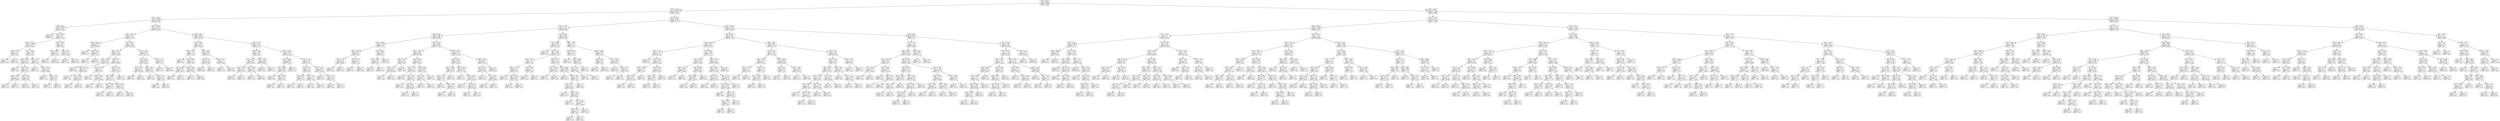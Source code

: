 digraph Tree {
node [shape=box] ;
0 [label="X[6] <= 65.5\nmse = 204.645\nsamples = 800\nvalue = 67.68"] ;
1 [label="X[7] <= 48.5\nmse = 82.656\nsamples = 312\nvalue = 53.631"] ;
0 -> 1 [labeldistance=2.5, labelangle=45, headlabel="True"] ;
2 [label="X[7] <= 36.5\nmse = 61.648\nsamples = 85\nvalue = 42.694"] ;
1 -> 2 ;
3 [label="X[5] <= 9.0\nmse = 50.497\nsamples = 18\nvalue = 31.056"] ;
2 -> 3 ;
4 [label="mse = 0.0\nsamples = 1\nvalue = 9.0"] ;
3 -> 4 ;
5 [label="X[5] <= 37.5\nmse = 23.17\nsamples = 17\nvalue = 32.353"] ;
3 -> 5 ;
6 [label="X[6] <= 27.0\nmse = 10.806\nsamples = 12\nvalue = 29.833"] ;
5 -> 6 ;
7 [label="X[3] <= 0.5\nmse = 2.25\nsamples = 2\nvalue = 24.5"] ;
6 -> 7 ;
8 [label="mse = 0.0\nsamples = 1\nvalue = 23.0"] ;
7 -> 8 ;
9 [label="mse = 0.0\nsamples = 1\nvalue = 26.0"] ;
7 -> 9 ;
10 [label="X[7] <= 32.5\nmse = 5.69\nsamples = 10\nvalue = 30.9"] ;
6 -> 10 ;
11 [label="X[5] <= 18.5\nmse = 2.917\nsamples = 6\nvalue = 29.5"] ;
10 -> 11 ;
12 [label="mse = 0.0\nsamples = 1\nvalue = 26.0"] ;
11 -> 12 ;
13 [label="X[3] <= 0.5\nmse = 0.56\nsamples = 5\nvalue = 30.2"] ;
11 -> 13 ;
14 [label="X[6] <= 28.5\nmse = 0.222\nsamples = 3\nvalue = 30.667"] ;
13 -> 14 ;
15 [label="mse = 0.0\nsamples = 1\nvalue = 30.0"] ;
14 -> 15 ;
16 [label="mse = 0.0\nsamples = 2\nvalue = 31.0"] ;
14 -> 16 ;
17 [label="X[2] <= 3.0\nmse = 0.25\nsamples = 2\nvalue = 29.5"] ;
13 -> 17 ;
18 [label="mse = 0.0\nsamples = 1\nvalue = 29.0"] ;
17 -> 18 ;
19 [label="mse = 0.0\nsamples = 1\nvalue = 30.0"] ;
17 -> 19 ;
20 [label="X[5] <= 22.5\nmse = 2.5\nsamples = 4\nvalue = 33.0"] ;
10 -> 20 ;
21 [label="mse = 0.0\nsamples = 1\nvalue = 31.0"] ;
20 -> 21 ;
22 [label="X[6] <= 36.5\nmse = 1.556\nsamples = 3\nvalue = 33.667"] ;
20 -> 22 ;
23 [label="mse = 0.0\nsamples = 1\nvalue = 32.0"] ;
22 -> 23 ;
24 [label="X[5] <= 27.5\nmse = 0.25\nsamples = 2\nvalue = 34.5"] ;
22 -> 24 ;
25 [label="mse = 0.0\nsamples = 1\nvalue = 34.0"] ;
24 -> 25 ;
26 [label="mse = 0.0\nsamples = 1\nvalue = 35.0"] ;
24 -> 26 ;
27 [label="X[6] <= 38.0\nmse = 1.04\nsamples = 5\nvalue = 38.4"] ;
5 -> 27 ;
28 [label="X[7] <= 35.5\nmse = 0.25\nsamples = 2\nvalue = 39.5"] ;
27 -> 28 ;
29 [label="mse = 0.0\nsamples = 1\nvalue = 40.0"] ;
28 -> 29 ;
30 [label="mse = 0.0\nsamples = 1\nvalue = 39.0"] ;
28 -> 30 ;
31 [label="X[1] <= 0.5\nmse = 0.222\nsamples = 3\nvalue = 37.667"] ;
27 -> 31 ;
32 [label="mse = 0.0\nsamples = 1\nvalue = 37.0"] ;
31 -> 32 ;
33 [label="mse = 0.0\nsamples = 2\nvalue = 38.0"] ;
31 -> 33 ;
34 [label="X[5] <= 46.5\nmse = 18.475\nsamples = 67\nvalue = 45.821"] ;
2 -> 34 ;
35 [label="X[5] <= 30.5\nmse = 9.717\nsamples = 29\nvalue = 42.276"] ;
34 -> 35 ;
36 [label="X[6] <= 35.5\nmse = 9.556\nsamples = 3\nvalue = 36.333"] ;
35 -> 36 ;
37 [label="mse = 0.0\nsamples = 1\nvalue = 32.0"] ;
36 -> 37 ;
38 [label="X[4] <= 0.5\nmse = 0.25\nsamples = 2\nvalue = 38.5"] ;
36 -> 38 ;
39 [label="mse = 0.0\nsamples = 1\nvalue = 38.0"] ;
38 -> 39 ;
40 [label="mse = 0.0\nsamples = 1\nvalue = 39.0"] ;
38 -> 40 ;
41 [label="X[7] <= 44.5\nmse = 5.191\nsamples = 26\nvalue = 42.962"] ;
35 -> 41 ;
42 [label="X[6] <= 42.5\nmse = 2.765\nsamples = 18\nvalue = 41.889"] ;
41 -> 42 ;
43 [label="X[1] <= 0.5\nmse = 1.583\nsamples = 6\nvalue = 40.5"] ;
42 -> 43 ;
44 [label="mse = 0.0\nsamples = 1\nvalue = 43.0"] ;
43 -> 44 ;
45 [label="X[0] <= 0.5\nmse = 0.4\nsamples = 5\nvalue = 40.0"] ;
43 -> 45 ;
46 [label="mse = 0.0\nsamples = 1\nvalue = 39.0"] ;
45 -> 46 ;
47 [label="X[1] <= 2.0\nmse = 0.188\nsamples = 4\nvalue = 40.25"] ;
45 -> 47 ;
48 [label="mse = 0.0\nsamples = 1\nvalue = 41.0"] ;
47 -> 48 ;
49 [label="mse = 0.0\nsamples = 3\nvalue = 40.0"] ;
47 -> 49 ;
50 [label="X[2] <= 1.0\nmse = 1.91\nsamples = 12\nvalue = 42.583"] ;
42 -> 50 ;
51 [label="X[7] <= 41.5\nmse = 0.5\nsamples = 4\nvalue = 44.0"] ;
50 -> 51 ;
52 [label="mse = 0.0\nsamples = 1\nvalue = 43.0"] ;
51 -> 52 ;
53 [label="X[6] <= 47.5\nmse = 0.222\nsamples = 3\nvalue = 44.333"] ;
51 -> 53 ;
54 [label="mse = 0.0\nsamples = 2\nvalue = 44.0"] ;
53 -> 54 ;
55 [label="mse = 0.0\nsamples = 1\nvalue = 45.0"] ;
53 -> 55 ;
56 [label="X[6] <= 52.0\nmse = 1.109\nsamples = 8\nvalue = 41.875"] ;
50 -> 56 ;
57 [label="X[5] <= 40.5\nmse = 0.531\nsamples = 7\nvalue = 41.571"] ;
56 -> 57 ;
58 [label="X[5] <= 33.0\nmse = 0.16\nsamples = 5\nvalue = 41.2"] ;
57 -> 58 ;
59 [label="mse = 0.0\nsamples = 1\nvalue = 42.0"] ;
58 -> 59 ;
60 [label="mse = 0.0\nsamples = 4\nvalue = 41.0"] ;
58 -> 60 ;
61 [label="X[6] <= 45.5\nmse = 0.25\nsamples = 2\nvalue = 42.5"] ;
57 -> 61 ;
62 [label="mse = 0.0\nsamples = 1\nvalue = 42.0"] ;
61 -> 62 ;
63 [label="mse = 0.0\nsamples = 1\nvalue = 43.0"] ;
61 -> 63 ;
64 [label="mse = 0.0\nsamples = 1\nvalue = 44.0"] ;
56 -> 64 ;
65 [label="X[7] <= 47.0\nmse = 2.234\nsamples = 8\nvalue = 45.375"] ;
41 -> 65 ;
66 [label="X[2] <= 4.0\nmse = 0.889\nsamples = 6\nvalue = 44.667"] ;
65 -> 66 ;
67 [label="X[1] <= 2.5\nmse = 0.222\nsamples = 3\nvalue = 45.333"] ;
66 -> 67 ;
68 [label="mse = 0.0\nsamples = 2\nvalue = 45.0"] ;
67 -> 68 ;
69 [label="mse = 0.0\nsamples = 1\nvalue = 46.0"] ;
67 -> 69 ;
70 [label="X[5] <= 37.5\nmse = 0.667\nsamples = 3\nvalue = 44.0"] ;
66 -> 70 ;
71 [label="mse = 0.0\nsamples = 1\nvalue = 43.0"] ;
70 -> 71 ;
72 [label="X[1] <= 2.0\nmse = 0.25\nsamples = 2\nvalue = 44.5"] ;
70 -> 72 ;
73 [label="mse = 0.0\nsamples = 1\nvalue = 45.0"] ;
72 -> 73 ;
74 [label="mse = 0.0\nsamples = 1\nvalue = 44.0"] ;
72 -> 74 ;
75 [label="X[1] <= 1.5\nmse = 0.25\nsamples = 2\nvalue = 47.5"] ;
65 -> 75 ;
76 [label="mse = 0.0\nsamples = 1\nvalue = 47.0"] ;
75 -> 76 ;
77 [label="mse = 0.0\nsamples = 1\nvalue = 48.0"] ;
75 -> 77 ;
78 [label="X[6] <= 46.5\nmse = 8.249\nsamples = 38\nvalue = 48.526"] ;
34 -> 78 ;
79 [label="X[5] <= 54.0\nmse = 3.662\nsamples = 15\nvalue = 46.067"] ;
78 -> 79 ;
80 [label="X[6] <= 40.5\nmse = 1.6\nsamples = 10\nvalue = 45.0"] ;
79 -> 80 ;
81 [label="mse = 0.0\nsamples = 2\nvalue = 43.0"] ;
80 -> 81 ;
82 [label="X[5] <= 48.5\nmse = 0.75\nsamples = 8\nvalue = 45.5"] ;
80 -> 82 ;
83 [label="X[2] <= 3.0\nmse = 0.188\nsamples = 4\nvalue = 44.75"] ;
82 -> 83 ;
84 [label="mse = 0.0\nsamples = 3\nvalue = 45.0"] ;
83 -> 84 ;
85 [label="mse = 0.0\nsamples = 1\nvalue = 44.0"] ;
83 -> 85 ;
86 [label="X[6] <= 42.5\nmse = 0.188\nsamples = 4\nvalue = 46.25"] ;
82 -> 86 ;
87 [label="mse = 0.0\nsamples = 1\nvalue = 47.0"] ;
86 -> 87 ;
88 [label="mse = 0.0\nsamples = 3\nvalue = 46.0"] ;
86 -> 88 ;
89 [label="X[7] <= 45.5\nmse = 0.96\nsamples = 5\nvalue = 48.2"] ;
79 -> 89 ;
90 [label="X[2] <= 2.5\nmse = 0.222\nsamples = 3\nvalue = 47.667"] ;
89 -> 90 ;
91 [label="mse = 0.0\nsamples = 2\nvalue = 48.0"] ;
90 -> 91 ;
92 [label="mse = 0.0\nsamples = 1\nvalue = 47.0"] ;
90 -> 92 ;
93 [label="X[1] <= 2.0\nmse = 1.0\nsamples = 2\nvalue = 49.0"] ;
89 -> 93 ;
94 [label="mse = 0.0\nsamples = 1\nvalue = 50.0"] ;
93 -> 94 ;
95 [label="mse = 0.0\nsamples = 1\nvalue = 48.0"] ;
93 -> 95 ;
96 [label="X[5] <= 52.5\nmse = 4.722\nsamples = 23\nvalue = 50.13"] ;
78 -> 96 ;
97 [label="X[6] <= 53.0\nmse = 1.64\nsamples = 10\nvalue = 48.4"] ;
96 -> 97 ;
98 [label="X[7] <= 42.5\nmse = 0.98\nsamples = 7\nvalue = 47.857"] ;
97 -> 98 ;
99 [label="X[7] <= 41.5\nmse = 0.25\nsamples = 2\nvalue = 46.5"] ;
98 -> 99 ;
100 [label="mse = 0.0\nsamples = 1\nvalue = 46.0"] ;
99 -> 100 ;
101 [label="mse = 0.0\nsamples = 1\nvalue = 47.0"] ;
99 -> 101 ;
102 [label="X[6] <= 50.5\nmse = 0.24\nsamples = 5\nvalue = 48.4"] ;
98 -> 102 ;
103 [label="mse = 0.0\nsamples = 2\nvalue = 49.0"] ;
102 -> 103 ;
104 [label="mse = 0.0\nsamples = 3\nvalue = 48.0"] ;
102 -> 104 ;
105 [label="X[1] <= 2.0\nmse = 0.889\nsamples = 3\nvalue = 49.667"] ;
97 -> 105 ;
106 [label="mse = 0.0\nsamples = 2\nvalue = 49.0"] ;
105 -> 106 ;
107 [label="mse = 0.0\nsamples = 1\nvalue = 51.0"] ;
105 -> 107 ;
108 [label="X[7] <= 45.5\nmse = 3.018\nsamples = 13\nvalue = 51.462"] ;
96 -> 108 ;
109 [label="X[7] <= 44.5\nmse = 0.806\nsamples = 6\nvalue = 50.167"] ;
108 -> 109 ;
110 [label="X[5] <= 56.5\nmse = 0.688\nsamples = 4\nvalue = 49.75"] ;
109 -> 110 ;
111 [label="mse = 0.0\nsamples = 2\nvalue = 49.0"] ;
110 -> 111 ;
112 [label="X[6] <= 50.0\nmse = 0.25\nsamples = 2\nvalue = 50.5"] ;
110 -> 112 ;
113 [label="mse = 0.0\nsamples = 1\nvalue = 50.0"] ;
112 -> 113 ;
114 [label="mse = 0.0\nsamples = 1\nvalue = 51.0"] ;
112 -> 114 ;
115 [label="mse = 0.0\nsamples = 2\nvalue = 51.0"] ;
109 -> 115 ;
116 [label="X[1] <= 2.5\nmse = 2.245\nsamples = 7\nvalue = 52.571"] ;
108 -> 116 ;
117 [label="X[3] <= 0.5\nmse = 1.25\nsamples = 4\nvalue = 53.5"] ;
116 -> 117 ;
118 [label="X[2] <= 3.0\nmse = 0.25\nsamples = 2\nvalue = 52.5"] ;
117 -> 118 ;
119 [label="mse = 0.0\nsamples = 1\nvalue = 53.0"] ;
118 -> 119 ;
120 [label="mse = 0.0\nsamples = 1\nvalue = 52.0"] ;
118 -> 120 ;
121 [label="X[1] <= 1.5\nmse = 0.25\nsamples = 2\nvalue = 54.5"] ;
117 -> 121 ;
122 [label="mse = 0.0\nsamples = 1\nvalue = 55.0"] ;
121 -> 122 ;
123 [label="mse = 0.0\nsamples = 1\nvalue = 54.0"] ;
121 -> 123 ;
124 [label="X[2] <= 0.5\nmse = 0.889\nsamples = 3\nvalue = 51.333"] ;
116 -> 124 ;
125 [label="mse = 0.0\nsamples = 1\nvalue = 52.0"] ;
124 -> 125 ;
126 [label="X[1] <= 3.5\nmse = 1.0\nsamples = 2\nvalue = 51.0"] ;
124 -> 126 ;
127 [label="mse = 0.0\nsamples = 1\nvalue = 50.0"] ;
126 -> 127 ;
128 [label="mse = 0.0\nsamples = 1\nvalue = 52.0"] ;
126 -> 128 ;
129 [label="X[5] <= 53.5\nmse = 28.956\nsamples = 227\nvalue = 57.727"] ;
1 -> 129 ;
130 [label="X[7] <= 55.5\nmse = 12.731\nsamples = 86\nvalue = 52.965"] ;
129 -> 130 ;
131 [label="X[6] <= 50.5\nmse = 4.906\nsamples = 48\nvalue = 50.604"] ;
130 -> 131 ;
132 [label="X[5] <= 46.0\nmse = 3.09\nsamples = 10\nvalue = 47.9"] ;
131 -> 132 ;
133 [label="X[5] <= 43.5\nmse = 1.04\nsamples = 5\nvalue = 46.4"] ;
132 -> 133 ;
134 [label="X[2] <= 1.0\nmse = 0.222\nsamples = 3\nvalue = 45.667"] ;
133 -> 134 ;
135 [label="mse = 0.0\nsamples = 2\nvalue = 46.0"] ;
134 -> 135 ;
136 [label="mse = 0.0\nsamples = 1\nvalue = 45.0"] ;
134 -> 136 ;
137 [label="X[1] <= 1.0\nmse = 0.25\nsamples = 2\nvalue = 47.5"] ;
133 -> 137 ;
138 [label="mse = 0.0\nsamples = 1\nvalue = 47.0"] ;
137 -> 138 ;
139 [label="mse = 0.0\nsamples = 1\nvalue = 48.0"] ;
137 -> 139 ;
140 [label="X[5] <= 48.5\nmse = 0.64\nsamples = 5\nvalue = 49.4"] ;
132 -> 140 ;
141 [label="X[7] <= 49.5\nmse = 0.25\nsamples = 2\nvalue = 48.5"] ;
140 -> 141 ;
142 [label="mse = 0.0\nsamples = 1\nvalue = 48.0"] ;
141 -> 142 ;
143 [label="mse = 0.0\nsamples = 1\nvalue = 49.0"] ;
141 -> 143 ;
144 [label="mse = 0.0\nsamples = 3\nvalue = 50.0"] ;
140 -> 144 ;
145 [label="X[5] <= 45.5\nmse = 2.953\nsamples = 38\nvalue = 51.316"] ;
131 -> 145 ;
146 [label="X[6] <= 52.5\nmse = 1.434\nsamples = 16\nvalue = 49.938"] ;
145 -> 146 ;
147 [label="X[4] <= 0.5\nmse = 0.56\nsamples = 5\nvalue = 48.8"] ;
146 -> 147 ;
148 [label="X[3] <= 0.5\nmse = 0.222\nsamples = 3\nvalue = 49.333"] ;
147 -> 148 ;
149 [label="mse = 0.0\nsamples = 2\nvalue = 49.0"] ;
148 -> 149 ;
150 [label="mse = 0.0\nsamples = 1\nvalue = 50.0"] ;
148 -> 150 ;
151 [label="mse = 0.0\nsamples = 2\nvalue = 48.0"] ;
147 -> 151 ;
152 [label="X[5] <= 43.0\nmse = 0.975\nsamples = 11\nvalue = 50.455"] ;
146 -> 152 ;
153 [label="X[1] <= 1.5\nmse = 0.571\nsamples = 7\nvalue = 50.0"] ;
152 -> 153 ;
154 [label="mse = 0.0\nsamples = 2\nvalue = 49.0"] ;
153 -> 154 ;
155 [label="X[2] <= 2.5\nmse = 0.24\nsamples = 5\nvalue = 50.4"] ;
153 -> 155 ;
156 [label="mse = 0.0\nsamples = 2\nvalue = 50.0"] ;
155 -> 156 ;
157 [label="X[2] <= 3.5\nmse = 0.222\nsamples = 3\nvalue = 50.667"] ;
155 -> 157 ;
158 [label="mse = 0.0\nsamples = 2\nvalue = 51.0"] ;
157 -> 158 ;
159 [label="mse = 0.0\nsamples = 1\nvalue = 50.0"] ;
157 -> 159 ;
160 [label="X[6] <= 55.0\nmse = 0.688\nsamples = 4\nvalue = 51.25"] ;
152 -> 160 ;
161 [label="X[0] <= 0.5\nmse = 0.25\nsamples = 2\nvalue = 50.5"] ;
160 -> 161 ;
162 [label="mse = 0.0\nsamples = 1\nvalue = 51.0"] ;
161 -> 162 ;
163 [label="mse = 0.0\nsamples = 1\nvalue = 50.0"] ;
161 -> 163 ;
164 [label="mse = 0.0\nsamples = 2\nvalue = 52.0"] ;
160 -> 164 ;
165 [label="X[6] <= 56.5\nmse = 1.671\nsamples = 22\nvalue = 52.318"] ;
145 -> 165 ;
166 [label="X[7] <= 52.5\nmse = 0.622\nsamples = 15\nvalue = 51.667"] ;
165 -> 166 ;
167 [label="X[6] <= 54.0\nmse = 0.438\nsamples = 8\nvalue = 51.25"] ;
166 -> 167 ;
168 [label="X[2] <= 1.0\nmse = 0.333\nsamples = 6\nvalue = 51.0"] ;
167 -> 168 ;
169 [label="mse = 0.0\nsamples = 1\nvalue = 50.0"] ;
168 -> 169 ;
170 [label="X[6] <= 51.5\nmse = 0.16\nsamples = 5\nvalue = 51.2"] ;
168 -> 170 ;
171 [label="mse = 0.0\nsamples = 1\nvalue = 52.0"] ;
170 -> 171 ;
172 [label="mse = 0.0\nsamples = 4\nvalue = 51.0"] ;
170 -> 172 ;
173 [label="mse = 0.0\nsamples = 2\nvalue = 52.0"] ;
167 -> 173 ;
174 [label="X[5] <= 47.5\nmse = 0.408\nsamples = 7\nvalue = 52.143"] ;
166 -> 174 ;
175 [label="mse = 0.0\nsamples = 1\nvalue = 51.0"] ;
174 -> 175 ;
176 [label="X[5] <= 49.5\nmse = 0.222\nsamples = 6\nvalue = 52.333"] ;
174 -> 176 ;
177 [label="mse = 0.0\nsamples = 3\nvalue = 52.0"] ;
176 -> 177 ;
178 [label="X[2] <= 1.0\nmse = 0.222\nsamples = 3\nvalue = 52.667"] ;
176 -> 178 ;
179 [label="mse = 0.0\nsamples = 1\nvalue = 52.0"] ;
178 -> 179 ;
180 [label="mse = 0.0\nsamples = 2\nvalue = 53.0"] ;
178 -> 180 ;
181 [label="X[6] <= 61.5\nmse = 1.061\nsamples = 7\nvalue = 53.714"] ;
165 -> 181 ;
182 [label="X[7] <= 53.0\nmse = 0.222\nsamples = 6\nvalue = 53.333"] ;
181 -> 182 ;
183 [label="mse = 0.0\nsamples = 3\nvalue = 53.0"] ;
182 -> 183 ;
184 [label="X[2] <= 4.5\nmse = 0.222\nsamples = 3\nvalue = 53.667"] ;
182 -> 184 ;
185 [label="mse = 0.0\nsamples = 2\nvalue = 54.0"] ;
184 -> 185 ;
186 [label="mse = 0.0\nsamples = 1\nvalue = 53.0"] ;
184 -> 186 ;
187 [label="mse = 0.0\nsamples = 1\nvalue = 56.0"] ;
181 -> 187 ;
188 [label="X[7] <= 61.5\nmse = 6.681\nsamples = 38\nvalue = 55.947"] ;
130 -> 188 ;
189 [label="X[5] <= 38.0\nmse = 3.639\nsamples = 26\nvalue = 54.769"] ;
188 -> 189 ;
190 [label="mse = 0.0\nsamples = 2\nvalue = 50.0"] ;
189 -> 190 ;
191 [label="X[2] <= 0.5\nmse = 1.889\nsamples = 24\nvalue = 55.167"] ;
189 -> 191 ;
192 [label="X[5] <= 49.5\nmse = 1.0\nsamples = 8\nvalue = 54.0"] ;
191 -> 192 ;
193 [label="X[6] <= 57.0\nmse = 0.25\nsamples = 6\nvalue = 53.5"] ;
192 -> 193 ;
194 [label="mse = 0.0\nsamples = 2\nvalue = 53.0"] ;
193 -> 194 ;
195 [label="X[5] <= 40.5\nmse = 0.188\nsamples = 4\nvalue = 53.75"] ;
193 -> 195 ;
196 [label="mse = 0.0\nsamples = 1\nvalue = 53.0"] ;
195 -> 196 ;
197 [label="mse = 0.0\nsamples = 3\nvalue = 54.0"] ;
195 -> 197 ;
198 [label="X[7] <= 56.5\nmse = 0.25\nsamples = 2\nvalue = 55.5"] ;
192 -> 198 ;
199 [label="mse = 0.0\nsamples = 1\nvalue = 56.0"] ;
198 -> 199 ;
200 [label="mse = 0.0\nsamples = 1\nvalue = 55.0"] ;
198 -> 200 ;
201 [label="X[6] <= 57.5\nmse = 1.312\nsamples = 16\nvalue = 55.75"] ;
191 -> 201 ;
202 [label="X[7] <= 57.0\nmse = 0.188\nsamples = 4\nvalue = 54.25"] ;
201 -> 202 ;
203 [label="mse = 0.0\nsamples = 1\nvalue = 55.0"] ;
202 -> 203 ;
204 [label="mse = 0.0\nsamples = 3\nvalue = 54.0"] ;
202 -> 204 ;
205 [label="X[5] <= 44.0\nmse = 0.688\nsamples = 12\nvalue = 56.25"] ;
201 -> 205 ;
206 [label="mse = 0.0\nsamples = 2\nvalue = 55.0"] ;
205 -> 206 ;
207 [label="X[6] <= 63.5\nmse = 0.45\nsamples = 10\nvalue = 56.5"] ;
205 -> 207 ;
208 [label="X[1] <= 1.5\nmse = 0.222\nsamples = 9\nvalue = 56.333"] ;
207 -> 208 ;
209 [label="mse = 0.0\nsamples = 1\nvalue = 57.0"] ;
208 -> 209 ;
210 [label="X[4] <= 0.5\nmse = 0.188\nsamples = 8\nvalue = 56.25"] ;
208 -> 210 ;
211 [label="mse = 0.0\nsamples = 1\nvalue = 57.0"] ;
210 -> 211 ;
212 [label="X[7] <= 56.5\nmse = 0.122\nsamples = 7\nvalue = 56.143"] ;
210 -> 212 ;
213 [label="X[2] <= 4.5\nmse = 0.25\nsamples = 2\nvalue = 56.5"] ;
212 -> 213 ;
214 [label="mse = 0.0\nsamples = 1\nvalue = 57.0"] ;
213 -> 214 ;
215 [label="mse = 0.0\nsamples = 1\nvalue = 56.0"] ;
213 -> 215 ;
216 [label="mse = 0.0\nsamples = 5\nvalue = 56.0"] ;
212 -> 216 ;
217 [label="mse = 0.0\nsamples = 1\nvalue = 58.0"] ;
207 -> 217 ;
218 [label="X[5] <= 48.5\nmse = 3.75\nsamples = 12\nvalue = 58.5"] ;
188 -> 218 ;
219 [label="X[5] <= 45.5\nmse = 1.333\nsamples = 6\nvalue = 57.0"] ;
218 -> 219 ;
220 [label="mse = 0.0\nsamples = 3\nvalue = 56.0"] ;
219 -> 220 ;
221 [label="X[7] <= 66.5\nmse = 0.667\nsamples = 3\nvalue = 58.0"] ;
219 -> 221 ;
222 [label="X[2] <= 2.5\nmse = 0.25\nsamples = 2\nvalue = 58.5"] ;
221 -> 222 ;
223 [label="mse = 0.0\nsamples = 1\nvalue = 58.0"] ;
222 -> 223 ;
224 [label="mse = 0.0\nsamples = 1\nvalue = 59.0"] ;
222 -> 224 ;
225 [label="mse = 0.0\nsamples = 1\nvalue = 57.0"] ;
221 -> 225 ;
226 [label="X[7] <= 64.0\nmse = 1.667\nsamples = 6\nvalue = 60.0"] ;
218 -> 226 ;
227 [label="X[4] <= 0.5\nmse = 0.25\nsamples = 2\nvalue = 58.5"] ;
226 -> 227 ;
228 [label="mse = 0.0\nsamples = 1\nvalue = 58.0"] ;
227 -> 228 ;
229 [label="mse = 0.0\nsamples = 1\nvalue = 59.0"] ;
227 -> 229 ;
230 [label="X[7] <= 67.0\nmse = 0.688\nsamples = 4\nvalue = 60.75"] ;
226 -> 230 ;
231 [label="mse = 0.0\nsamples = 2\nvalue = 60.0"] ;
230 -> 231 ;
232 [label="X[2] <= 2.0\nmse = 0.25\nsamples = 2\nvalue = 61.5"] ;
230 -> 232 ;
233 [label="mse = 0.0\nsamples = 1\nvalue = 62.0"] ;
232 -> 233 ;
234 [label="mse = 0.0\nsamples = 1\nvalue = 61.0"] ;
232 -> 234 ;
235 [label="X[7] <= 59.5\nmse = 16.587\nsamples = 141\nvalue = 60.631"] ;
129 -> 235 ;
236 [label="X[5] <= 61.5\nmse = 6.042\nsamples = 71\nvalue = 57.606"] ;
235 -> 236 ;
237 [label="X[6] <= 55.5\nmse = 3.675\nsamples = 36\nvalue = 56.139"] ;
236 -> 237 ;
238 [label="X[7] <= 51.5\nmse = 1.775\nsamples = 13\nvalue = 54.385"] ;
237 -> 238 ;
239 [label="mse = 0.0\nsamples = 2\nvalue = 52.0"] ;
238 -> 239 ;
240 [label="X[2] <= 1.0\nmse = 0.876\nsamples = 11\nvalue = 54.818"] ;
238 -> 240 ;
241 [label="X[5] <= 59.0\nmse = 0.24\nsamples = 5\nvalue = 55.6"] ;
240 -> 241 ;
242 [label="X[4] <= 0.5\nmse = 0.222\nsamples = 3\nvalue = 55.333"] ;
241 -> 242 ;
243 [label="mse = 0.0\nsamples = 1\nvalue = 56.0"] ;
242 -> 243 ;
244 [label="mse = 0.0\nsamples = 2\nvalue = 55.0"] ;
242 -> 244 ;
245 [label="mse = 0.0\nsamples = 2\nvalue = 56.0"] ;
241 -> 245 ;
246 [label="X[5] <= 58.5\nmse = 0.472\nsamples = 6\nvalue = 54.167"] ;
240 -> 246 ;
247 [label="X[6] <= 51.5\nmse = 0.188\nsamples = 4\nvalue = 53.75"] ;
246 -> 247 ;
248 [label="mse = 0.0\nsamples = 3\nvalue = 54.0"] ;
247 -> 248 ;
249 [label="mse = 0.0\nsamples = 1\nvalue = 53.0"] ;
247 -> 249 ;
250 [label="mse = 0.0\nsamples = 2\nvalue = 55.0"] ;
246 -> 250 ;
251 [label="X[7] <= 54.5\nmse = 2.026\nsamples = 23\nvalue = 57.13"] ;
237 -> 251 ;
252 [label="X[7] <= 51.5\nmse = 1.355\nsamples = 11\nvalue = 56.091"] ;
251 -> 252 ;
253 [label="X[5] <= 57.5\nmse = 0.889\nsamples = 3\nvalue = 54.667"] ;
252 -> 253 ;
254 [label="mse = 0.0\nsamples = 2\nvalue = 54.0"] ;
253 -> 254 ;
255 [label="mse = 0.0\nsamples = 1\nvalue = 56.0"] ;
253 -> 255 ;
256 [label="X[5] <= 59.0\nmse = 0.484\nsamples = 8\nvalue = 56.625"] ;
252 -> 256 ;
257 [label="X[6] <= 60.0\nmse = 0.245\nsamples = 7\nvalue = 56.429"] ;
256 -> 257 ;
258 [label="mse = 0.0\nsamples = 4\nvalue = 56.0"] ;
257 -> 258 ;
259 [label="mse = 0.0\nsamples = 3\nvalue = 57.0"] ;
257 -> 259 ;
260 [label="mse = 0.0\nsamples = 1\nvalue = 58.0"] ;
256 -> 260 ;
261 [label="X[6] <= 61.5\nmse = 0.743\nsamples = 12\nvalue = 58.083"] ;
251 -> 261 ;
262 [label="X[6] <= 56.5\nmse = 0.446\nsamples = 11\nvalue = 57.909"] ;
261 -> 262 ;
263 [label="X[4] <= 0.5\nmse = 0.222\nsamples = 3\nvalue = 57.333"] ;
262 -> 263 ;
264 [label="mse = 0.0\nsamples = 1\nvalue = 58.0"] ;
263 -> 264 ;
265 [label="mse = 0.0\nsamples = 2\nvalue = 57.0"] ;
263 -> 265 ;
266 [label="X[1] <= 3.5\nmse = 0.359\nsamples = 8\nvalue = 58.125"] ;
262 -> 266 ;
267 [label="X[7] <= 55.5\nmse = 0.204\nsamples = 7\nvalue = 58.286"] ;
266 -> 267 ;
268 [label="mse = 0.0\nsamples = 1\nvalue = 59.0"] ;
267 -> 268 ;
269 [label="X[0] <= 0.5\nmse = 0.139\nsamples = 6\nvalue = 58.167"] ;
267 -> 269 ;
270 [label="X[7] <= 58.5\nmse = 0.25\nsamples = 2\nvalue = 58.5"] ;
269 -> 270 ;
271 [label="mse = 0.0\nsamples = 1\nvalue = 58.0"] ;
270 -> 271 ;
272 [label="mse = 0.0\nsamples = 1\nvalue = 59.0"] ;
270 -> 272 ;
273 [label="mse = 0.0\nsamples = 4\nvalue = 58.0"] ;
269 -> 273 ;
274 [label="mse = 0.0\nsamples = 1\nvalue = 57.0"] ;
266 -> 274 ;
275 [label="mse = 0.0\nsamples = 1\nvalue = 60.0"] ;
261 -> 275 ;
276 [label="X[6] <= 56.5\nmse = 3.987\nsamples = 35\nvalue = 59.114"] ;
236 -> 276 ;
277 [label="X[7] <= 54.5\nmse = 2.249\nsamples = 13\nvalue = 57.538"] ;
276 -> 277 ;
278 [label="X[3] <= 0.5\nmse = 1.388\nsamples = 7\nvalue = 56.571"] ;
277 -> 278 ;
279 [label="X[2] <= 2.5\nmse = 2.25\nsamples = 2\nvalue = 55.5"] ;
278 -> 279 ;
280 [label="mse = 0.0\nsamples = 1\nvalue = 57.0"] ;
279 -> 280 ;
281 [label="mse = 0.0\nsamples = 1\nvalue = 54.0"] ;
279 -> 281 ;
282 [label="X[2] <= 4.5\nmse = 0.4\nsamples = 5\nvalue = 57.0"] ;
278 -> 282 ;
283 [label="X[7] <= 51.0\nmse = 0.188\nsamples = 4\nvalue = 56.75"] ;
282 -> 283 ;
284 [label="mse = 0.0\nsamples = 1\nvalue = 56.0"] ;
283 -> 284 ;
285 [label="mse = 0.0\nsamples = 3\nvalue = 57.0"] ;
283 -> 285 ;
286 [label="mse = 0.0\nsamples = 1\nvalue = 58.0"] ;
282 -> 286 ;
287 [label="X[5] <= 64.5\nmse = 0.889\nsamples = 6\nvalue = 58.667"] ;
277 -> 287 ;
288 [label="X[3] <= 0.5\nmse = 0.25\nsamples = 2\nvalue = 57.5"] ;
287 -> 288 ;
289 [label="mse = 0.0\nsamples = 1\nvalue = 57.0"] ;
288 -> 289 ;
290 [label="mse = 0.0\nsamples = 1\nvalue = 58.0"] ;
288 -> 290 ;
291 [label="X[5] <= 69.5\nmse = 0.188\nsamples = 4\nvalue = 59.25"] ;
287 -> 291 ;
292 [label="mse = 0.0\nsamples = 3\nvalue = 59.0"] ;
291 -> 292 ;
293 [label="mse = 0.0\nsamples = 1\nvalue = 60.0"] ;
291 -> 293 ;
294 [label="X[5] <= 71.5\nmse = 2.68\nsamples = 22\nvalue = 60.045"] ;
276 -> 294 ;
295 [label="X[7] <= 56.5\nmse = 1.41\nsamples = 20\nvalue = 59.7"] ;
294 -> 295 ;
296 [label="X[6] <= 61.5\nmse = 1.053\nsamples = 13\nvalue = 59.154"] ;
295 -> 296 ;
297 [label="X[7] <= 52.5\nmse = 0.76\nsamples = 10\nvalue = 58.8"] ;
296 -> 297 ;
298 [label="X[7] <= 50.0\nmse = 0.5\nsamples = 4\nvalue = 58.0"] ;
297 -> 298 ;
299 [label="mse = 0.0\nsamples = 1\nvalue = 57.0"] ;
298 -> 299 ;
300 [label="X[6] <= 58.5\nmse = 0.222\nsamples = 3\nvalue = 58.333"] ;
298 -> 300 ;
301 [label="mse = 0.0\nsamples = 2\nvalue = 58.0"] ;
300 -> 301 ;
302 [label="mse = 0.0\nsamples = 1\nvalue = 59.0"] ;
300 -> 302 ;
303 [label="X[5] <= 67.5\nmse = 0.222\nsamples = 6\nvalue = 59.333"] ;
297 -> 303 ;
304 [label="mse = 0.0\nsamples = 4\nvalue = 59.0"] ;
303 -> 304 ;
305 [label="mse = 0.0\nsamples = 2\nvalue = 60.0"] ;
303 -> 305 ;
306 [label="X[1] <= 0.5\nmse = 0.222\nsamples = 3\nvalue = 60.333"] ;
296 -> 306 ;
307 [label="mse = 0.0\nsamples = 1\nvalue = 61.0"] ;
306 -> 307 ;
308 [label="mse = 0.0\nsamples = 2\nvalue = 60.0"] ;
306 -> 308 ;
309 [label="X[5] <= 63.5\nmse = 0.49\nsamples = 7\nvalue = 60.714"] ;
295 -> 309 ;
310 [label="mse = 0.0\nsamples = 3\nvalue = 60.0"] ;
309 -> 310 ;
311 [label="X[1] <= 3.5\nmse = 0.188\nsamples = 4\nvalue = 61.25"] ;
309 -> 311 ;
312 [label="mse = 0.0\nsamples = 3\nvalue = 61.0"] ;
311 -> 312 ;
313 [label="mse = 0.0\nsamples = 1\nvalue = 62.0"] ;
311 -> 313 ;
314 [label="X[1] <= 3.5\nmse = 2.25\nsamples = 2\nvalue = 63.5"] ;
294 -> 314 ;
315 [label="mse = 0.0\nsamples = 1\nvalue = 62.0"] ;
314 -> 315 ;
316 [label="mse = 0.0\nsamples = 1\nvalue = 65.0"] ;
314 -> 316 ;
317 [label="X[5] <= 63.5\nmse = 8.581\nsamples = 70\nvalue = 63.7"] ;
235 -> 317 ;
318 [label="X[7] <= 71.5\nmse = 3.9\nsamples = 38\nvalue = 61.684"] ;
317 -> 318 ;
319 [label="X[6] <= 60.5\nmse = 2.163\nsamples = 34\nvalue = 61.206"] ;
318 -> 319 ;
320 [label="X[5] <= 56.5\nmse = 0.61\nsamples = 10\nvalue = 59.7"] ;
319 -> 320 ;
321 [label="X[7] <= 62.5\nmse = 0.222\nsamples = 3\nvalue = 58.667"] ;
320 -> 321 ;
322 [label="mse = 0.0\nsamples = 1\nvalue = 58.0"] ;
321 -> 322 ;
323 [label="mse = 0.0\nsamples = 2\nvalue = 59.0"] ;
321 -> 323 ;
324 [label="X[6] <= 58.5\nmse = 0.122\nsamples = 7\nvalue = 60.143"] ;
320 -> 324 ;
325 [label="mse = 0.0\nsamples = 5\nvalue = 60.0"] ;
324 -> 325 ;
326 [label="X[0] <= 0.5\nmse = 0.25\nsamples = 2\nvalue = 60.5"] ;
324 -> 326 ;
327 [label="mse = 0.0\nsamples = 1\nvalue = 61.0"] ;
326 -> 327 ;
328 [label="mse = 0.0\nsamples = 1\nvalue = 60.0"] ;
326 -> 328 ;
329 [label="X[5] <= 61.5\nmse = 1.472\nsamples = 24\nvalue = 61.833"] ;
319 -> 329 ;
330 [label="X[7] <= 63.5\nmse = 0.729\nsamples = 15\nvalue = 61.267"] ;
329 -> 330 ;
331 [label="X[6] <= 61.5\nmse = 0.438\nsamples = 8\nvalue = 60.75"] ;
330 -> 331 ;
332 [label="X[5] <= 58.5\nmse = 1.0\nsamples = 2\nvalue = 60.0"] ;
331 -> 332 ;
333 [label="mse = 0.0\nsamples = 1\nvalue = 59.0"] ;
332 -> 333 ;
334 [label="mse = 0.0\nsamples = 1\nvalue = 61.0"] ;
332 -> 334 ;
335 [label="mse = 0.0\nsamples = 6\nvalue = 61.0"] ;
331 -> 335 ;
336 [label="X[1] <= 2.5\nmse = 0.408\nsamples = 7\nvalue = 61.857"] ;
330 -> 336 ;
337 [label="X[5] <= 56.0\nmse = 0.222\nsamples = 6\nvalue = 61.667"] ;
336 -> 337 ;
338 [label="X[7] <= 67.5\nmse = 0.222\nsamples = 3\nvalue = 61.333"] ;
337 -> 338 ;
339 [label="mse = 0.0\nsamples = 2\nvalue = 61.0"] ;
338 -> 339 ;
340 [label="mse = 0.0\nsamples = 1\nvalue = 62.0"] ;
338 -> 340 ;
341 [label="mse = 0.0\nsamples = 3\nvalue = 62.0"] ;
337 -> 341 ;
342 [label="mse = 0.0\nsamples = 1\nvalue = 63.0"] ;
336 -> 342 ;
343 [label="X[7] <= 65.0\nmse = 1.284\nsamples = 9\nvalue = 62.778"] ;
329 -> 343 ;
344 [label="X[6] <= 62.5\nmse = 0.49\nsamples = 7\nvalue = 62.286"] ;
343 -> 344 ;
345 [label="X[1] <= 2.0\nmse = 0.222\nsamples = 3\nvalue = 61.667"] ;
344 -> 345 ;
346 [label="mse = 0.0\nsamples = 2\nvalue = 62.0"] ;
345 -> 346 ;
347 [label="mse = 0.0\nsamples = 1\nvalue = 61.0"] ;
345 -> 347 ;
348 [label="X[7] <= 60.5\nmse = 0.188\nsamples = 4\nvalue = 62.75"] ;
344 -> 348 ;
349 [label="mse = 0.0\nsamples = 1\nvalue = 62.0"] ;
348 -> 349 ;
350 [label="mse = 0.0\nsamples = 3\nvalue = 63.0"] ;
348 -> 350 ;
351 [label="X[7] <= 66.5\nmse = 0.25\nsamples = 2\nvalue = 64.5"] ;
343 -> 351 ;
352 [label="mse = 0.0\nsamples = 1\nvalue = 64.0"] ;
351 -> 352 ;
353 [label="mse = 0.0\nsamples = 1\nvalue = 65.0"] ;
351 -> 353 ;
354 [label="X[3] <= 0.5\nmse = 0.188\nsamples = 4\nvalue = 65.75"] ;
318 -> 354 ;
355 [label="mse = 0.0\nsamples = 1\nvalue = 65.0"] ;
354 -> 355 ;
356 [label="mse = 0.0\nsamples = 3\nvalue = 66.0"] ;
354 -> 356 ;
357 [label="X[5] <= 78.5\nmse = 3.585\nsamples = 32\nvalue = 66.094"] ;
317 -> 357 ;
358 [label="X[7] <= 67.5\nmse = 2.735\nsamples = 29\nvalue = 65.759"] ;
357 -> 358 ;
359 [label="X[5] <= 73.0\nmse = 1.557\nsamples = 17\nvalue = 64.824"] ;
358 -> 359 ;
360 [label="X[6] <= 64.5\nmse = 0.306\nsamples = 12\nvalue = 64.167"] ;
359 -> 360 ;
361 [label="X[7] <= 66.5\nmse = 0.2\nsamples = 10\nvalue = 64.0"] ;
360 -> 361 ;
362 [label="X[6] <= 59.5\nmse = 0.099\nsamples = 9\nvalue = 63.889"] ;
361 -> 362 ;
363 [label="X[5] <= 70.0\nmse = 0.25\nsamples = 2\nvalue = 63.5"] ;
362 -> 363 ;
364 [label="mse = 0.0\nsamples = 1\nvalue = 63.0"] ;
363 -> 364 ;
365 [label="mse = 0.0\nsamples = 1\nvalue = 64.0"] ;
363 -> 365 ;
366 [label="mse = 0.0\nsamples = 7\nvalue = 64.0"] ;
362 -> 366 ;
367 [label="mse = 0.0\nsamples = 1\nvalue = 65.0"] ;
361 -> 367 ;
368 [label="mse = 0.0\nsamples = 2\nvalue = 65.0"] ;
360 -> 368 ;
369 [label="X[7] <= 64.0\nmse = 1.04\nsamples = 5\nvalue = 66.4"] ;
359 -> 369 ;
370 [label="X[5] <= 76.5\nmse = 0.5\nsamples = 4\nvalue = 66.0"] ;
369 -> 370 ;
371 [label="X[7] <= 61.0\nmse = 0.222\nsamples = 3\nvalue = 65.667"] ;
370 -> 371 ;
372 [label="mse = 0.0\nsamples = 2\nvalue = 66.0"] ;
371 -> 372 ;
373 [label="mse = 0.0\nsamples = 1\nvalue = 65.0"] ;
371 -> 373 ;
374 [label="mse = 0.0\nsamples = 1\nvalue = 67.0"] ;
370 -> 374 ;
375 [label="mse = 0.0\nsamples = 1\nvalue = 68.0"] ;
369 -> 375 ;
376 [label="X[5] <= 68.0\nmse = 1.41\nsamples = 12\nvalue = 67.083"] ;
358 -> 376 ;
377 [label="X[7] <= 68.5\nmse = 0.472\nsamples = 6\nvalue = 66.167"] ;
376 -> 377 ;
378 [label="mse = 0.0\nsamples = 1\nvalue = 65.0"] ;
377 -> 378 ;
379 [label="X[5] <= 65.5\nmse = 0.24\nsamples = 5\nvalue = 66.4"] ;
377 -> 379 ;
380 [label="mse = 0.0\nsamples = 3\nvalue = 66.0"] ;
379 -> 380 ;
381 [label="mse = 0.0\nsamples = 2\nvalue = 67.0"] ;
379 -> 381 ;
382 [label="X[0] <= 0.5\nmse = 0.667\nsamples = 6\nvalue = 68.0"] ;
376 -> 382 ;
383 [label="mse = 0.0\nsamples = 2\nvalue = 69.0"] ;
382 -> 383 ;
384 [label="X[2] <= 3.0\nmse = 0.25\nsamples = 4\nvalue = 67.5"] ;
382 -> 384 ;
385 [label="mse = 0.0\nsamples = 2\nvalue = 68.0"] ;
384 -> 385 ;
386 [label="mse = 0.0\nsamples = 2\nvalue = 67.0"] ;
384 -> 386 ;
387 [label="X[1] <= 2.5\nmse = 0.222\nsamples = 3\nvalue = 69.333"] ;
357 -> 387 ;
388 [label="mse = 0.0\nsamples = 1\nvalue = 70.0"] ;
387 -> 388 ;
389 [label="mse = 0.0\nsamples = 2\nvalue = 69.0"] ;
387 -> 389 ;
390 [label="X[6] <= 80.5\nmse = 75.781\nsamples = 488\nvalue = 76.662"] ;
0 -> 390 [labeldistance=2.5, labelangle=-45, headlabel="False"] ;
391 [label="X[6] <= 72.5\nmse = 23.237\nsamples = 304\nvalue = 71.339"] ;
390 -> 391 ;
392 [label="X[5] <= 64.5\nmse = 11.686\nsamples = 141\nvalue = 67.872"] ;
391 -> 392 ;
393 [label="X[7] <= 65.5\nmse = 6.1\nsamples = 62\nvalue = 65.355"] ;
392 -> 393 ;
394 [label="X[5] <= 53.0\nmse = 2.588\nsamples = 20\nvalue = 62.75"] ;
393 -> 394 ;
395 [label="X[6] <= 68.0\nmse = 0.188\nsamples = 4\nvalue = 60.25"] ;
394 -> 395 ;
396 [label="mse = 0.0\nsamples = 3\nvalue = 60.0"] ;
395 -> 396 ;
397 [label="mse = 0.0\nsamples = 1\nvalue = 61.0"] ;
395 -> 397 ;
398 [label="X[7] <= 62.5\nmse = 1.234\nsamples = 16\nvalue = 63.375"] ;
394 -> 398 ;
399 [label="X[5] <= 59.0\nmse = 0.444\nsamples = 9\nvalue = 62.667"] ;
398 -> 399 ;
400 [label="mse = 0.0\nsamples = 3\nvalue = 62.0"] ;
399 -> 400 ;
401 [label="X[0] <= 0.5\nmse = 0.333\nsamples = 6\nvalue = 63.0"] ;
399 -> 401 ;
402 [label="mse = 0.0\nsamples = 1\nvalue = 64.0"] ;
401 -> 402 ;
403 [label="X[7] <= 58.5\nmse = 0.16\nsamples = 5\nvalue = 62.8"] ;
401 -> 403 ;
404 [label="mse = 0.0\nsamples = 1\nvalue = 62.0"] ;
403 -> 404 ;
405 [label="mse = 0.0\nsamples = 4\nvalue = 63.0"] ;
403 -> 405 ;
406 [label="X[2] <= 1.5\nmse = 0.776\nsamples = 7\nvalue = 64.286"] ;
398 -> 406 ;
407 [label="mse = 0.0\nsamples = 1\nvalue = 66.0"] ;
406 -> 407 ;
408 [label="X[5] <= 55.5\nmse = 0.333\nsamples = 6\nvalue = 64.0"] ;
406 -> 408 ;
409 [label="mse = 0.0\nsamples = 1\nvalue = 63.0"] ;
408 -> 409 ;
410 [label="X[4] <= 0.5\nmse = 0.16\nsamples = 5\nvalue = 64.2"] ;
408 -> 410 ;
411 [label="X[6] <= 70.0\nmse = 0.25\nsamples = 2\nvalue = 64.5"] ;
410 -> 411 ;
412 [label="mse = 0.0\nsamples = 1\nvalue = 64.0"] ;
411 -> 412 ;
413 [label="mse = 0.0\nsamples = 1\nvalue = 65.0"] ;
411 -> 413 ;
414 [label="mse = 0.0\nsamples = 3\nvalue = 64.0"] ;
410 -> 414 ;
415 [label="X[7] <= 73.5\nmse = 3.003\nsamples = 42\nvalue = 66.595"] ;
393 -> 415 ;
416 [label="X[5] <= 58.5\nmse = 1.765\nsamples = 31\nvalue = 65.903"] ;
415 -> 416 ;
417 [label="X[5] <= 54.0\nmse = 0.61\nsamples = 10\nvalue = 64.7"] ;
416 -> 417 ;
418 [label="X[5] <= 51.0\nmse = 0.222\nsamples = 3\nvalue = 63.667"] ;
417 -> 418 ;
419 [label="mse = 0.0\nsamples = 1\nvalue = 63.0"] ;
418 -> 419 ;
420 [label="mse = 0.0\nsamples = 2\nvalue = 64.0"] ;
418 -> 420 ;
421 [label="X[1] <= 3.5\nmse = 0.122\nsamples = 7\nvalue = 65.143"] ;
417 -> 421 ;
422 [label="mse = 0.0\nsamples = 6\nvalue = 65.0"] ;
421 -> 422 ;
423 [label="mse = 0.0\nsamples = 1\nvalue = 66.0"] ;
421 -> 423 ;
424 [label="X[7] <= 68.5\nmse = 1.297\nsamples = 21\nvalue = 66.476"] ;
416 -> 424 ;
425 [label="X[6] <= 71.0\nmse = 0.45\nsamples = 10\nvalue = 65.5"] ;
424 -> 425 ;
426 [label="X[1] <= 3.5\nmse = 0.188\nsamples = 8\nvalue = 65.25"] ;
425 -> 426 ;
427 [label="X[2] <= 4.5\nmse = 0.122\nsamples = 7\nvalue = 65.143"] ;
426 -> 427 ;
428 [label="mse = 0.0\nsamples = 6\nvalue = 65.0"] ;
427 -> 428 ;
429 [label="mse = 0.0\nsamples = 1\nvalue = 66.0"] ;
427 -> 429 ;
430 [label="mse = 0.0\nsamples = 1\nvalue = 66.0"] ;
426 -> 430 ;
431 [label="X[3] <= 0.5\nmse = 0.25\nsamples = 2\nvalue = 66.5"] ;
425 -> 431 ;
432 [label="mse = 0.0\nsamples = 1\nvalue = 67.0"] ;
431 -> 432 ;
433 [label="mse = 0.0\nsamples = 1\nvalue = 66.0"] ;
431 -> 433 ;
434 [label="X[6] <= 70.5\nmse = 0.413\nsamples = 11\nvalue = 67.364"] ;
424 -> 434 ;
435 [label="X[1] <= 0.5\nmse = 0.188\nsamples = 4\nvalue = 66.75"] ;
434 -> 435 ;
436 [label="mse = 0.0\nsamples = 1\nvalue = 66.0"] ;
435 -> 436 ;
437 [label="mse = 0.0\nsamples = 3\nvalue = 67.0"] ;
435 -> 437 ;
438 [label="X[5] <= 60.0\nmse = 0.204\nsamples = 7\nvalue = 67.714"] ;
434 -> 438 ;
439 [label="mse = 0.0\nsamples = 2\nvalue = 67.0"] ;
438 -> 439 ;
440 [label="mse = 0.0\nsamples = 5\nvalue = 68.0"] ;
438 -> 440 ;
441 [label="X[5] <= 57.5\nmse = 1.339\nsamples = 11\nvalue = 68.545"] ;
415 -> 441 ;
442 [label="X[2] <= 0.5\nmse = 1.556\nsamples = 3\nvalue = 67.333"] ;
441 -> 442 ;
443 [label="mse = 0.0\nsamples = 1\nvalue = 69.0"] ;
442 -> 443 ;
444 [label="X[5] <= 53.5\nmse = 0.25\nsamples = 2\nvalue = 66.5"] ;
442 -> 444 ;
445 [label="mse = 0.0\nsamples = 1\nvalue = 67.0"] ;
444 -> 445 ;
446 [label="mse = 0.0\nsamples = 1\nvalue = 66.0"] ;
444 -> 446 ;
447 [label="X[7] <= 76.5\nmse = 0.5\nsamples = 8\nvalue = 69.0"] ;
441 -> 447 ;
448 [label="X[4] <= 0.5\nmse = 0.222\nsamples = 6\nvalue = 68.667"] ;
447 -> 448 ;
449 [label="mse = 0.0\nsamples = 2\nvalue = 68.0"] ;
448 -> 449 ;
450 [label="mse = 0.0\nsamples = 4\nvalue = 69.0"] ;
448 -> 450 ;
451 [label="mse = 0.0\nsamples = 2\nvalue = 70.0"] ;
447 -> 451 ;
452 [label="X[7] <= 67.5\nmse = 7.192\nsamples = 79\nvalue = 69.848"] ;
392 -> 452 ;
453 [label="X[5] <= 74.0\nmse = 2.262\nsamples = 37\nvalue = 67.811"] ;
452 -> 453 ;
454 [label="X[7] <= 63.5\nmse = 1.441\nsamples = 29\nvalue = 67.276"] ;
453 -> 454 ;
455 [label="X[5] <= 72.0\nmse = 0.667\nsamples = 9\nvalue = 66.0"] ;
454 -> 455 ;
456 [label="X[6] <= 67.5\nmse = 0.49\nsamples = 7\nvalue = 65.714"] ;
455 -> 456 ;
457 [label="X[2] <= 0.5\nmse = 0.188\nsamples = 4\nvalue = 65.25"] ;
456 -> 457 ;
458 [label="mse = 0.0\nsamples = 1\nvalue = 66.0"] ;
457 -> 458 ;
459 [label="mse = 0.0\nsamples = 3\nvalue = 65.0"] ;
457 -> 459 ;
460 [label="X[4] <= 0.5\nmse = 0.222\nsamples = 3\nvalue = 66.333"] ;
456 -> 460 ;
461 [label="mse = 0.0\nsamples = 1\nvalue = 67.0"] ;
460 -> 461 ;
462 [label="mse = 0.0\nsamples = 2\nvalue = 66.0"] ;
460 -> 462 ;
463 [label="mse = 0.0\nsamples = 2\nvalue = 67.0"] ;
455 -> 463 ;
464 [label="X[5] <= 66.5\nmse = 0.728\nsamples = 20\nvalue = 67.85"] ;
454 -> 464 ;
465 [label="X[0] <= 0.5\nmse = 0.222\nsamples = 3\nvalue = 66.333"] ;
464 -> 465 ;
466 [label="mse = 0.0\nsamples = 1\nvalue = 67.0"] ;
465 -> 466 ;
467 [label="mse = 0.0\nsamples = 2\nvalue = 66.0"] ;
465 -> 467 ;
468 [label="X[7] <= 65.5\nmse = 0.339\nsamples = 17\nvalue = 68.118"] ;
464 -> 468 ;
469 [label="X[6] <= 66.5\nmse = 0.204\nsamples = 7\nvalue = 67.714"] ;
468 -> 469 ;
470 [label="mse = 0.0\nsamples = 1\nvalue = 67.0"] ;
469 -> 470 ;
471 [label="X[2] <= 1.5\nmse = 0.139\nsamples = 6\nvalue = 67.833"] ;
469 -> 471 ;
472 [label="mse = 0.0\nsamples = 1\nvalue = 67.0"] ;
471 -> 472 ;
473 [label="mse = 0.0\nsamples = 5\nvalue = 68.0"] ;
471 -> 473 ;
474 [label="X[4] <= 0.5\nmse = 0.24\nsamples = 10\nvalue = 68.4"] ;
468 -> 474 ;
475 [label="mse = 0.0\nsamples = 2\nvalue = 69.0"] ;
474 -> 475 ;
476 [label="X[3] <= 0.5\nmse = 0.188\nsamples = 8\nvalue = 68.25"] ;
474 -> 476 ;
477 [label="X[5] <= 68.5\nmse = 0.222\nsamples = 3\nvalue = 68.667"] ;
476 -> 477 ;
478 [label="mse = 0.0\nsamples = 1\nvalue = 68.0"] ;
477 -> 478 ;
479 [label="mse = 0.0\nsamples = 2\nvalue = 69.0"] ;
477 -> 479 ;
480 [label="mse = 0.0\nsamples = 5\nvalue = 68.0"] ;
476 -> 480 ;
481 [label="X[5] <= 78.0\nmse = 0.438\nsamples = 8\nvalue = 69.75"] ;
453 -> 481 ;
482 [label="X[3] <= 0.5\nmse = 0.24\nsamples = 5\nvalue = 69.4"] ;
481 -> 482 ;
483 [label="mse = 0.0\nsamples = 2\nvalue = 69.0"] ;
482 -> 483 ;
484 [label="X[2] <= 2.0\nmse = 0.222\nsamples = 3\nvalue = 69.667"] ;
482 -> 484 ;
485 [label="mse = 0.0\nsamples = 1\nvalue = 69.0"] ;
484 -> 485 ;
486 [label="mse = 0.0\nsamples = 2\nvalue = 70.0"] ;
484 -> 486 ;
487 [label="X[7] <= 65.5\nmse = 0.222\nsamples = 3\nvalue = 70.333"] ;
481 -> 487 ;
488 [label="mse = 0.0\nsamples = 2\nvalue = 70.0"] ;
487 -> 488 ;
489 [label="mse = 0.0\nsamples = 1\nvalue = 71.0"] ;
487 -> 489 ;
490 [label="X[5] <= 73.5\nmse = 4.658\nsamples = 42\nvalue = 71.643"] ;
452 -> 490 ;
491 [label="X[7] <= 74.5\nmse = 2.868\nsamples = 22\nvalue = 70.364"] ;
490 -> 491 ;
492 [label="X[5] <= 71.5\nmse = 1.25\nsamples = 14\nvalue = 69.5"] ;
491 -> 492 ;
493 [label="X[7] <= 69.5\nmse = 0.6\nsamples = 10\nvalue = 69.0"] ;
492 -> 493 ;
494 [label="X[1] <= 2.5\nmse = 0.188\nsamples = 4\nvalue = 68.25"] ;
493 -> 494 ;
495 [label="mse = 0.0\nsamples = 3\nvalue = 68.0"] ;
494 -> 495 ;
496 [label="mse = 0.0\nsamples = 1\nvalue = 69.0"] ;
494 -> 496 ;
497 [label="X[2] <= 1.5\nmse = 0.25\nsamples = 6\nvalue = 69.5"] ;
493 -> 497 ;
498 [label="X[6] <= 67.5\nmse = 0.188\nsamples = 4\nvalue = 69.75"] ;
497 -> 498 ;
499 [label="mse = 0.0\nsamples = 1\nvalue = 69.0"] ;
498 -> 499 ;
500 [label="mse = 0.0\nsamples = 3\nvalue = 70.0"] ;
498 -> 500 ;
501 [label="mse = 0.0\nsamples = 2\nvalue = 69.0"] ;
497 -> 501 ;
502 [label="X[6] <= 70.0\nmse = 0.688\nsamples = 4\nvalue = 70.75"] ;
492 -> 502 ;
503 [label="mse = 0.0\nsamples = 2\nvalue = 70.0"] ;
502 -> 503 ;
504 [label="X[4] <= 0.5\nmse = 0.25\nsamples = 2\nvalue = 71.5"] ;
502 -> 504 ;
505 [label="mse = 0.0\nsamples = 1\nvalue = 71.0"] ;
504 -> 505 ;
506 [label="mse = 0.0\nsamples = 1\nvalue = 72.0"] ;
504 -> 506 ;
507 [label="X[5] <= 68.5\nmse = 2.109\nsamples = 8\nvalue = 71.875"] ;
491 -> 507 ;
508 [label="X[6] <= 70.0\nmse = 0.25\nsamples = 4\nvalue = 70.5"] ;
507 -> 508 ;
509 [label="mse = 0.0\nsamples = 2\nvalue = 70.0"] ;
508 -> 509 ;
510 [label="mse = 0.0\nsamples = 2\nvalue = 71.0"] ;
508 -> 510 ;
511 [label="X[7] <= 78.5\nmse = 0.188\nsamples = 4\nvalue = 73.25"] ;
507 -> 511 ;
512 [label="mse = 0.0\nsamples = 3\nvalue = 73.0"] ;
511 -> 512 ;
513 [label="mse = 0.0\nsamples = 1\nvalue = 74.0"] ;
511 -> 513 ;
514 [label="X[7] <= 75.0\nmse = 2.847\nsamples = 20\nvalue = 73.05"] ;
490 -> 514 ;
515 [label="X[5] <= 77.5\nmse = 1.375\nsamples = 16\nvalue = 72.5"] ;
514 -> 515 ;
516 [label="X[6] <= 70.5\nmse = 0.89\nsamples = 10\nvalue = 71.9"] ;
515 -> 516 ;
517 [label="X[2] <= 3.5\nmse = 0.139\nsamples = 6\nvalue = 71.167"] ;
516 -> 517 ;
518 [label="mse = 0.0\nsamples = 5\nvalue = 71.0"] ;
517 -> 518 ;
519 [label="mse = 0.0\nsamples = 1\nvalue = 72.0"] ;
517 -> 519 ;
520 [label="mse = 0.0\nsamples = 4\nvalue = 73.0"] ;
516 -> 520 ;
521 [label="X[5] <= 80.5\nmse = 0.583\nsamples = 6\nvalue = 73.5"] ;
515 -> 521 ;
522 [label="mse = 0.0\nsamples = 4\nvalue = 73.0"] ;
521 -> 522 ;
523 [label="X[4] <= 0.5\nmse = 0.25\nsamples = 2\nvalue = 74.5"] ;
521 -> 523 ;
524 [label="mse = 0.0\nsamples = 1\nvalue = 74.0"] ;
523 -> 524 ;
525 [label="mse = 0.0\nsamples = 1\nvalue = 75.0"] ;
523 -> 525 ;
526 [label="X[5] <= 80.0\nmse = 2.688\nsamples = 4\nvalue = 75.25"] ;
514 -> 526 ;
527 [label="X[7] <= 79.0\nmse = 0.222\nsamples = 3\nvalue = 74.333"] ;
526 -> 527 ;
528 [label="mse = 0.0\nsamples = 2\nvalue = 74.0"] ;
527 -> 528 ;
529 [label="mse = 0.0\nsamples = 1\nvalue = 75.0"] ;
527 -> 529 ;
530 [label="mse = 0.0\nsamples = 1\nvalue = 78.0"] ;
526 -> 530 ;
531 [label="X[5] <= 71.5\nmse = 13.843\nsamples = 163\nvalue = 74.337"] ;
391 -> 531 ;
532 [label="X[7] <= 76.5\nmse = 6.306\nsamples = 80\nvalue = 71.638"] ;
531 -> 532 ;
533 [label="X[5] <= 64.5\nmse = 4.132\nsamples = 53\nvalue = 70.434"] ;
532 -> 533 ;
534 [label="X[7] <= 73.5\nmse = 2.054\nsamples = 21\nvalue = 68.571"] ;
533 -> 534 ;
535 [label="X[5] <= 61.5\nmse = 1.129\nsamples = 15\nvalue = 67.933"] ;
534 -> 535 ;
536 [label="X[4] <= 0.5\nmse = 1.234\nsamples = 8\nvalue = 67.375"] ;
535 -> 536 ;
537 [label="X[2] <= 0.5\nmse = 0.222\nsamples = 3\nvalue = 68.667"] ;
536 -> 537 ;
538 [label="mse = 0.0\nsamples = 1\nvalue = 68.0"] ;
537 -> 538 ;
539 [label="mse = 0.0\nsamples = 2\nvalue = 69.0"] ;
537 -> 539 ;
540 [label="X[1] <= 0.5\nmse = 0.24\nsamples = 5\nvalue = 66.6"] ;
536 -> 540 ;
541 [label="mse = 0.0\nsamples = 2\nvalue = 67.0"] ;
540 -> 541 ;
542 [label="X[6] <= 77.0\nmse = 0.222\nsamples = 3\nvalue = 66.333"] ;
540 -> 542 ;
543 [label="mse = 0.0\nsamples = 2\nvalue = 66.0"] ;
542 -> 543 ;
544 [label="mse = 0.0\nsamples = 1\nvalue = 67.0"] ;
542 -> 544 ;
545 [label="X[7] <= 69.0\nmse = 0.245\nsamples = 7\nvalue = 68.571"] ;
535 -> 545 ;
546 [label="mse = 0.0\nsamples = 2\nvalue = 68.0"] ;
545 -> 546 ;
547 [label="X[5] <= 62.5\nmse = 0.16\nsamples = 5\nvalue = 68.8"] ;
545 -> 547 ;
548 [label="X[6] <= 73.5\nmse = 0.25\nsamples = 2\nvalue = 68.5"] ;
547 -> 548 ;
549 [label="mse = 0.0\nsamples = 1\nvalue = 68.0"] ;
548 -> 549 ;
550 [label="mse = 0.0\nsamples = 1\nvalue = 69.0"] ;
548 -> 550 ;
551 [label="mse = 0.0\nsamples = 3\nvalue = 69.0"] ;
547 -> 551 ;
552 [label="X[5] <= 58.0\nmse = 0.806\nsamples = 6\nvalue = 70.167"] ;
534 -> 552 ;
553 [label="mse = 0.0\nsamples = 2\nvalue = 69.0"] ;
552 -> 553 ;
554 [label="X[1] <= 2.5\nmse = 0.188\nsamples = 4\nvalue = 70.75"] ;
552 -> 554 ;
555 [label="mse = 0.0\nsamples = 1\nvalue = 70.0"] ;
554 -> 555 ;
556 [label="mse = 0.0\nsamples = 3\nvalue = 71.0"] ;
554 -> 556 ;
557 [label="X[7] <= 70.5\nmse = 1.726\nsamples = 32\nvalue = 71.656"] ;
533 -> 557 ;
558 [label="X[5] <= 68.0\nmse = 1.006\nsamples = 13\nvalue = 70.615"] ;
557 -> 558 ;
559 [label="X[6] <= 73.5\nmse = 0.5\nsamples = 8\nvalue = 70.0"] ;
558 -> 559 ;
560 [label="mse = 0.0\nsamples = 2\nvalue = 69.0"] ;
559 -> 560 ;
561 [label="X[6] <= 76.5\nmse = 0.222\nsamples = 6\nvalue = 70.333"] ;
559 -> 561 ;
562 [label="X[5] <= 66.5\nmse = 0.16\nsamples = 5\nvalue = 70.2"] ;
561 -> 562 ;
563 [label="mse = 0.0\nsamples = 3\nvalue = 70.0"] ;
562 -> 563 ;
564 [label="X[6] <= 74.5\nmse = 0.25\nsamples = 2\nvalue = 70.5"] ;
562 -> 564 ;
565 [label="mse = 0.0\nsamples = 1\nvalue = 70.0"] ;
564 -> 565 ;
566 [label="mse = 0.0\nsamples = 1\nvalue = 71.0"] ;
564 -> 566 ;
567 [label="mse = 0.0\nsamples = 1\nvalue = 71.0"] ;
561 -> 567 ;
568 [label="X[7] <= 68.5\nmse = 0.24\nsamples = 5\nvalue = 71.6"] ;
558 -> 568 ;
569 [label="mse = 0.0\nsamples = 2\nvalue = 71.0"] ;
568 -> 569 ;
570 [label="mse = 0.0\nsamples = 3\nvalue = 72.0"] ;
568 -> 570 ;
571 [label="X[7] <= 75.5\nmse = 0.97\nsamples = 19\nvalue = 72.368"] ;
557 -> 571 ;
572 [label="X[5] <= 68.5\nmse = 0.457\nsamples = 17\nvalue = 72.118"] ;
571 -> 572 ;
573 [label="X[6] <= 75.5\nmse = 0.395\nsamples = 9\nvalue = 71.778"] ;
572 -> 573 ;
574 [label="X[5] <= 67.5\nmse = 0.188\nsamples = 4\nvalue = 71.25"] ;
573 -> 574 ;
575 [label="mse = 0.0\nsamples = 3\nvalue = 71.0"] ;
574 -> 575 ;
576 [label="mse = 0.0\nsamples = 1\nvalue = 72.0"] ;
574 -> 576 ;
577 [label="X[1] <= 3.0\nmse = 0.16\nsamples = 5\nvalue = 72.2"] ;
573 -> 577 ;
578 [label="mse = 0.0\nsamples = 4\nvalue = 72.0"] ;
577 -> 578 ;
579 [label="mse = 0.0\nsamples = 1\nvalue = 73.0"] ;
577 -> 579 ;
580 [label="X[6] <= 74.5\nmse = 0.25\nsamples = 8\nvalue = 72.5"] ;
572 -> 580 ;
581 [label="mse = 0.0\nsamples = 3\nvalue = 72.0"] ;
580 -> 581 ;
582 [label="X[7] <= 72.0\nmse = 0.16\nsamples = 5\nvalue = 72.8"] ;
580 -> 582 ;
583 [label="X[2] <= 1.0\nmse = 0.25\nsamples = 2\nvalue = 72.5"] ;
582 -> 583 ;
584 [label="mse = 0.0\nsamples = 1\nvalue = 73.0"] ;
583 -> 584 ;
585 [label="mse = 0.0\nsamples = 1\nvalue = 72.0"] ;
583 -> 585 ;
586 [label="mse = 0.0\nsamples = 3\nvalue = 73.0"] ;
582 -> 586 ;
587 [label="X[6] <= 79.0\nmse = 0.25\nsamples = 2\nvalue = 74.5"] ;
571 -> 587 ;
588 [label="mse = 0.0\nsamples = 1\nvalue = 74.0"] ;
587 -> 588 ;
589 [label="mse = 0.0\nsamples = 1\nvalue = 75.0"] ;
587 -> 589 ;
590 [label="X[5] <= 64.0\nmse = 2.148\nsamples = 27\nvalue = 74.0"] ;
532 -> 590 ;
591 [label="X[2] <= 2.5\nmse = 1.5\nsamples = 8\nvalue = 72.5"] ;
590 -> 591 ;
592 [label="X[5] <= 59.5\nmse = 0.96\nsamples = 5\nvalue = 71.8"] ;
591 -> 592 ;
593 [label="mse = 0.0\nsamples = 2\nvalue = 71.0"] ;
592 -> 593 ;
594 [label="X[7] <= 78.5\nmse = 0.889\nsamples = 3\nvalue = 72.333"] ;
592 -> 594 ;
595 [label="mse = 0.0\nsamples = 1\nvalue = 71.0"] ;
594 -> 595 ;
596 [label="mse = 0.0\nsamples = 2\nvalue = 73.0"] ;
594 -> 596 ;
597 [label="X[1] <= 1.5\nmse = 0.222\nsamples = 3\nvalue = 73.667"] ;
591 -> 597 ;
598 [label="mse = 0.0\nsamples = 1\nvalue = 73.0"] ;
597 -> 598 ;
599 [label="mse = 0.0\nsamples = 2\nvalue = 74.0"] ;
597 -> 599 ;
600 [label="X[7] <= 82.5\nmse = 1.075\nsamples = 19\nvalue = 74.632"] ;
590 -> 600 ;
601 [label="X[6] <= 74.5\nmse = 0.464\nsamples = 17\nvalue = 74.353"] ;
600 -> 601 ;
602 [label="X[7] <= 79.5\nmse = 0.222\nsamples = 3\nvalue = 73.333"] ;
601 -> 602 ;
603 [label="mse = 0.0\nsamples = 2\nvalue = 73.0"] ;
602 -> 603 ;
604 [label="mse = 0.0\nsamples = 1\nvalue = 74.0"] ;
602 -> 604 ;
605 [label="X[2] <= 3.0\nmse = 0.245\nsamples = 14\nvalue = 74.571"] ;
601 -> 605 ;
606 [label="mse = 0.0\nsamples = 6\nvalue = 75.0"] ;
605 -> 606 ;
607 [label="X[3] <= 0.5\nmse = 0.188\nsamples = 8\nvalue = 74.25"] ;
605 -> 607 ;
608 [label="mse = 0.0\nsamples = 1\nvalue = 75.0"] ;
607 -> 608 ;
609 [label="X[5] <= 65.5\nmse = 0.122\nsamples = 7\nvalue = 74.143"] ;
607 -> 609 ;
610 [label="mse = 0.0\nsamples = 1\nvalue = 75.0"] ;
609 -> 610 ;
611 [label="mse = 0.0\nsamples = 6\nvalue = 74.0"] ;
609 -> 611 ;
612 [label="mse = 0.0\nsamples = 2\nvalue = 77.0"] ;
600 -> 612 ;
613 [label="X[7] <= 74.5\nmse = 7.31\nsamples = 83\nvalue = 76.94"] ;
531 -> 613 ;
614 [label="X[5] <= 82.5\nmse = 5.348\nsamples = 37\nvalue = 75.054"] ;
613 -> 614 ;
615 [label="X[7] <= 68.5\nmse = 3.034\nsamples = 25\nvalue = 73.92"] ;
614 -> 615 ;
616 [label="X[5] <= 74.5\nmse = 2.286\nsamples = 7\nvalue = 72.0"] ;
615 -> 616 ;
617 [label="X[6] <= 73.5\nmse = 1.0\nsamples = 2\nvalue = 70.0"] ;
616 -> 617 ;
618 [label="mse = 0.0\nsamples = 1\nvalue = 71.0"] ;
617 -> 618 ;
619 [label="mse = 0.0\nsamples = 1\nvalue = 69.0"] ;
617 -> 619 ;
620 [label="X[5] <= 77.5\nmse = 0.56\nsamples = 5\nvalue = 72.8"] ;
616 -> 620 ;
621 [label="mse = 0.0\nsamples = 2\nvalue = 72.0"] ;
620 -> 621 ;
622 [label="X[2] <= 3.0\nmse = 0.222\nsamples = 3\nvalue = 73.333"] ;
620 -> 622 ;
623 [label="mse = 0.0\nsamples = 1\nvalue = 74.0"] ;
622 -> 623 ;
624 [label="mse = 0.0\nsamples = 2\nvalue = 73.0"] ;
622 -> 624 ;
625 [label="X[6] <= 76.5\nmse = 1.333\nsamples = 18\nvalue = 74.667"] ;
615 -> 625 ;
626 [label="X[5] <= 77.0\nmse = 0.743\nsamples = 12\nvalue = 74.083"] ;
625 -> 626 ;
627 [label="X[7] <= 72.5\nmse = 0.245\nsamples = 7\nvalue = 73.429"] ;
626 -> 627 ;
628 [label="mse = 0.0\nsamples = 3\nvalue = 73.0"] ;
627 -> 628 ;
629 [label="X[4] <= 0.5\nmse = 0.188\nsamples = 4\nvalue = 73.75"] ;
627 -> 629 ;
630 [label="mse = 0.0\nsamples = 1\nvalue = 73.0"] ;
629 -> 630 ;
631 [label="mse = 0.0\nsamples = 3\nvalue = 74.0"] ;
629 -> 631 ;
632 [label="mse = 0.0\nsamples = 5\nvalue = 75.0"] ;
626 -> 632 ;
633 [label="X[7] <= 73.5\nmse = 0.472\nsamples = 6\nvalue = 75.833"] ;
625 -> 633 ;
634 [label="X[5] <= 78.5\nmse = 0.188\nsamples = 4\nvalue = 76.25"] ;
633 -> 634 ;
635 [label="mse = 0.0\nsamples = 3\nvalue = 76.0"] ;
634 -> 635 ;
636 [label="mse = 0.0\nsamples = 1\nvalue = 77.0"] ;
634 -> 636 ;
637 [label="mse = 0.0\nsamples = 2\nvalue = 75.0"] ;
633 -> 637 ;
638 [label="X[5] <= 88.0\nmse = 1.91\nsamples = 12\nvalue = 77.417"] ;
614 -> 638 ;
639 [label="X[7] <= 73.0\nmse = 1.21\nsamples = 9\nvalue = 76.889"] ;
638 -> 639 ;
640 [label="X[7] <= 69.5\nmse = 0.531\nsamples = 7\nvalue = 76.429"] ;
639 -> 640 ;
641 [label="X[6] <= 74.0\nmse = 0.25\nsamples = 2\nvalue = 75.5"] ;
640 -> 641 ;
642 [label="mse = 0.0\nsamples = 1\nvalue = 75.0"] ;
641 -> 642 ;
643 [label="mse = 0.0\nsamples = 1\nvalue = 76.0"] ;
641 -> 643 ;
644 [label="X[2] <= 4.5\nmse = 0.16\nsamples = 5\nvalue = 76.8"] ;
640 -> 644 ;
645 [label="mse = 0.0\nsamples = 4\nvalue = 77.0"] ;
644 -> 645 ;
646 [label="mse = 0.0\nsamples = 1\nvalue = 76.0"] ;
644 -> 646 ;
647 [label="X[2] <= 3.0\nmse = 0.25\nsamples = 2\nvalue = 78.5"] ;
639 -> 647 ;
648 [label="mse = 0.0\nsamples = 1\nvalue = 78.0"] ;
647 -> 648 ;
649 [label="mse = 0.0\nsamples = 1\nvalue = 79.0"] ;
647 -> 649 ;
650 [label="X[5] <= 89.5\nmse = 0.667\nsamples = 3\nvalue = 79.0"] ;
638 -> 650 ;
651 [label="mse = 0.0\nsamples = 1\nvalue = 80.0"] ;
650 -> 651 ;
652 [label="X[7] <= 70.0\nmse = 0.25\nsamples = 2\nvalue = 78.5"] ;
650 -> 652 ;
653 [label="mse = 0.0\nsamples = 1\nvalue = 78.0"] ;
652 -> 653 ;
654 [label="mse = 0.0\nsamples = 1\nvalue = 79.0"] ;
652 -> 654 ;
655 [label="X[5] <= 79.5\nmse = 3.726\nsamples = 46\nvalue = 78.457"] ;
613 -> 655 ;
656 [label="X[5] <= 76.5\nmse = 1.001\nsamples = 26\nvalue = 77.192"] ;
655 -> 656 ;
657 [label="X[7] <= 79.5\nmse = 0.831\nsamples = 19\nvalue = 76.895"] ;
656 -> 657 ;
658 [label="X[1] <= 1.5\nmse = 0.109\nsamples = 8\nvalue = 76.125"] ;
657 -> 658 ;
659 [label="X[7] <= 77.5\nmse = 0.25\nsamples = 2\nvalue = 76.5"] ;
658 -> 659 ;
660 [label="mse = 0.0\nsamples = 1\nvalue = 76.0"] ;
659 -> 660 ;
661 [label="mse = 0.0\nsamples = 1\nvalue = 77.0"] ;
659 -> 661 ;
662 [label="mse = 0.0\nsamples = 6\nvalue = 76.0"] ;
658 -> 662 ;
663 [label="X[6] <= 76.5\nmse = 0.612\nsamples = 11\nvalue = 77.455"] ;
657 -> 663 ;
664 [label="X[5] <= 73.5\nmse = 0.25\nsamples = 4\nvalue = 76.5"] ;
663 -> 664 ;
665 [label="mse = 0.0\nsamples = 2\nvalue = 76.0"] ;
664 -> 665 ;
666 [label="mse = 0.0\nsamples = 2\nvalue = 77.0"] ;
664 -> 666 ;
667 [label="mse = 0.0\nsamples = 7\nvalue = 78.0"] ;
663 -> 667 ;
668 [label="X[7] <= 77.5\nmse = 0.571\nsamples = 7\nvalue = 78.0"] ;
656 -> 668 ;
669 [label="X[4] <= 0.5\nmse = 0.25\nsamples = 4\nvalue = 77.5"] ;
668 -> 669 ;
670 [label="mse = 0.0\nsamples = 2\nvalue = 77.0"] ;
669 -> 670 ;
671 [label="mse = 0.0\nsamples = 2\nvalue = 78.0"] ;
669 -> 671 ;
672 [label="X[6] <= 78.0\nmse = 0.222\nsamples = 3\nvalue = 78.667"] ;
668 -> 672 ;
673 [label="mse = 0.0\nsamples = 1\nvalue = 78.0"] ;
672 -> 673 ;
674 [label="mse = 0.0\nsamples = 2\nvalue = 79.0"] ;
672 -> 674 ;
675 [label="X[7] <= 82.0\nmse = 2.49\nsamples = 20\nvalue = 80.1"] ;
655 -> 675 ;
676 [label="X[5] <= 83.0\nmse = 0.778\nsamples = 18\nvalue = 79.667"] ;
675 -> 676 ;
677 [label="X[1] <= 1.5\nmse = 0.609\nsamples = 8\nvalue = 79.125"] ;
676 -> 677 ;
678 [label="mse = 0.0\nsamples = 3\nvalue = 80.0"] ;
677 -> 678 ;
679 [label="X[6] <= 76.0\nmse = 0.24\nsamples = 5\nvalue = 78.6"] ;
677 -> 679 ;
680 [label="mse = 0.0\nsamples = 2\nvalue = 78.0"] ;
679 -> 680 ;
681 [label="mse = 0.0\nsamples = 3\nvalue = 79.0"] ;
679 -> 681 ;
682 [label="X[7] <= 76.5\nmse = 0.49\nsamples = 10\nvalue = 80.1"] ;
676 -> 682 ;
683 [label="X[6] <= 74.5\nmse = 0.222\nsamples = 6\nvalue = 79.667"] ;
682 -> 683 ;
684 [label="X[5] <= 89.5\nmse = 0.222\nsamples = 3\nvalue = 79.333"] ;
683 -> 684 ;
685 [label="mse = 0.0\nsamples = 2\nvalue = 79.0"] ;
684 -> 685 ;
686 [label="mse = 0.0\nsamples = 1\nvalue = 80.0"] ;
684 -> 686 ;
687 [label="mse = 0.0\nsamples = 3\nvalue = 80.0"] ;
683 -> 687 ;
688 [label="X[6] <= 75.0\nmse = 0.188\nsamples = 4\nvalue = 80.75"] ;
682 -> 688 ;
689 [label="X[5] <= 89.5\nmse = 0.25\nsamples = 2\nvalue = 80.5"] ;
688 -> 689 ;
690 [label="mse = 0.0\nsamples = 1\nvalue = 80.0"] ;
689 -> 690 ;
691 [label="mse = 0.0\nsamples = 1\nvalue = 81.0"] ;
689 -> 691 ;
692 [label="mse = 0.0\nsamples = 2\nvalue = 81.0"] ;
688 -> 692 ;
693 [label="X[7] <= 83.5\nmse = 1.0\nsamples = 2\nvalue = 84.0"] ;
675 -> 693 ;
694 [label="mse = 0.0\nsamples = 1\nvalue = 83.0"] ;
693 -> 694 ;
695 [label="mse = 0.0\nsamples = 1\nvalue = 85.0"] ;
693 -> 695 ;
696 [label="X[7] <= 89.5\nmse = 38.433\nsamples = 184\nvalue = 85.457"] ;
390 -> 696 ;
697 [label="X[5] <= 75.5\nmse = 17.013\nsamples = 123\nvalue = 82.276"] ;
696 -> 697 ;
698 [label="X[6] <= 85.5\nmse = 7.358\nsamples = 45\nvalue = 78.444"] ;
697 -> 698 ;
699 [label="X[7] <= 81.5\nmse = 3.796\nsamples = 30\nvalue = 77.067"] ;
698 -> 699 ;
700 [label="X[5] <= 66.0\nmse = 2.327\nsamples = 20\nvalue = 76.15"] ;
699 -> 700 ;
701 [label="X[7] <= 77.5\nmse = 0.988\nsamples = 9\nvalue = 74.889"] ;
700 -> 701 ;
702 [label="X[1] <= 0.5\nmse = 0.5\nsamples = 4\nvalue = 74.0"] ;
701 -> 702 ;
703 [label="mse = 0.0\nsamples = 1\nvalue = 75.0"] ;
702 -> 703 ;
704 [label="X[1] <= 1.5\nmse = 0.222\nsamples = 3\nvalue = 73.667"] ;
702 -> 704 ;
705 [label="mse = 0.0\nsamples = 1\nvalue = 73.0"] ;
704 -> 705 ;
706 [label="mse = 0.0\nsamples = 2\nvalue = 74.0"] ;
704 -> 706 ;
707 [label="X[7] <= 80.5\nmse = 0.24\nsamples = 5\nvalue = 75.6"] ;
701 -> 707 ;
708 [label="mse = 0.0\nsamples = 2\nvalue = 75.0"] ;
707 -> 708 ;
709 [label="mse = 0.0\nsamples = 3\nvalue = 76.0"] ;
707 -> 709 ;
710 [label="X[6] <= 83.5\nmse = 1.058\nsamples = 11\nvalue = 77.182"] ;
700 -> 710 ;
711 [label="X[4] <= 0.5\nmse = 0.188\nsamples = 8\nvalue = 76.75"] ;
710 -> 711 ;
712 [label="mse = 0.0\nsamples = 2\nvalue = 76.0"] ;
711 -> 712 ;
713 [label="mse = 0.0\nsamples = 6\nvalue = 77.0"] ;
711 -> 713 ;
714 [label="X[1] <= 1.5\nmse = 1.556\nsamples = 3\nvalue = 78.333"] ;
710 -> 714 ;
715 [label="mse = 0.0\nsamples = 1\nvalue = 80.0"] ;
714 -> 715 ;
716 [label="X[1] <= 3.0\nmse = 0.25\nsamples = 2\nvalue = 77.5"] ;
714 -> 716 ;
717 [label="mse = 0.0\nsamples = 1\nvalue = 77.0"] ;
716 -> 717 ;
718 [label="mse = 0.0\nsamples = 1\nvalue = 78.0"] ;
716 -> 718 ;
719 [label="X[5] <= 70.0\nmse = 1.69\nsamples = 10\nvalue = 78.9"] ;
699 -> 719 ;
720 [label="X[6] <= 83.5\nmse = 0.408\nsamples = 7\nvalue = 78.143"] ;
719 -> 720 ;
721 [label="mse = 0.0\nsamples = 1\nvalue = 77.0"] ;
720 -> 721 ;
722 [label="X[2] <= 3.5\nmse = 0.222\nsamples = 6\nvalue = 78.333"] ;
720 -> 722 ;
723 [label="X[7] <= 84.5\nmse = 0.222\nsamples = 3\nvalue = 78.667"] ;
722 -> 723 ;
724 [label="mse = 0.0\nsamples = 1\nvalue = 78.0"] ;
723 -> 724 ;
725 [label="mse = 0.0\nsamples = 2\nvalue = 79.0"] ;
723 -> 725 ;
726 [label="mse = 0.0\nsamples = 3\nvalue = 78.0"] ;
722 -> 726 ;
727 [label="X[6] <= 82.5\nmse = 0.222\nsamples = 3\nvalue = 80.667"] ;
719 -> 727 ;
728 [label="mse = 0.0\nsamples = 1\nvalue = 80.0"] ;
727 -> 728 ;
729 [label="mse = 0.0\nsamples = 2\nvalue = 81.0"] ;
727 -> 729 ;
730 [label="X[7] <= 83.5\nmse = 3.093\nsamples = 15\nvalue = 81.2"] ;
698 -> 730 ;
731 [label="X[5] <= 70.0\nmse = 0.25\nsamples = 6\nvalue = 79.5"] ;
730 -> 731 ;
732 [label="mse = 0.0\nsamples = 3\nvalue = 79.0"] ;
731 -> 732 ;
733 [label="mse = 0.0\nsamples = 3\nvalue = 80.0"] ;
731 -> 733 ;
734 [label="X[5] <= 68.5\nmse = 1.778\nsamples = 9\nvalue = 82.333"] ;
730 -> 734 ;
735 [label="mse = 0.0\nsamples = 1\nvalue = 79.0"] ;
734 -> 735 ;
736 [label="X[2] <= 3.0\nmse = 0.438\nsamples = 8\nvalue = 82.75"] ;
734 -> 736 ;
737 [label="X[2] <= 0.5\nmse = 0.188\nsamples = 4\nvalue = 83.25"] ;
736 -> 737 ;
738 [label="mse = 0.0\nsamples = 1\nvalue = 84.0"] ;
737 -> 738 ;
739 [label="mse = 0.0\nsamples = 3\nvalue = 83.0"] ;
737 -> 739 ;
740 [label="X[6] <= 88.5\nmse = 0.188\nsamples = 4\nvalue = 82.25"] ;
736 -> 740 ;
741 [label="mse = 0.0\nsamples = 1\nvalue = 83.0"] ;
740 -> 741 ;
742 [label="mse = 0.0\nsamples = 3\nvalue = 82.0"] ;
740 -> 742 ;
743 [label="X[5] <= 90.5\nmse = 9.224\nsamples = 78\nvalue = 84.487"] ;
697 -> 743 ;
744 [label="X[6] <= 88.5\nmse = 6.029\nsamples = 66\nvalue = 83.697"] ;
743 -> 744 ;
745 [label="X[6] <= 83.5\nmse = 3.873\nsamples = 48\nvalue = 82.708"] ;
744 -> 745 ;
746 [label="X[7] <= 74.0\nmse = 3.388\nsamples = 21\nvalue = 81.429"] ;
745 -> 746 ;
747 [label="X[1] <= 1.0\nmse = 0.25\nsamples = 2\nvalue = 77.5"] ;
746 -> 747 ;
748 [label="mse = 0.0\nsamples = 1\nvalue = 78.0"] ;
747 -> 748 ;
749 [label="mse = 0.0\nsamples = 1\nvalue = 77.0"] ;
747 -> 749 ;
750 [label="X[7] <= 82.5\nmse = 1.922\nsamples = 19\nvalue = 81.842"] ;
746 -> 750 ;
751 [label="X[5] <= 80.0\nmse = 0.69\nsamples = 10\nvalue = 80.9"] ;
750 -> 751 ;
752 [label="X[1] <= 3.5\nmse = 0.188\nsamples = 4\nvalue = 80.25"] ;
751 -> 752 ;
753 [label="mse = 0.0\nsamples = 3\nvalue = 80.0"] ;
752 -> 753 ;
754 [label="mse = 0.0\nsamples = 1\nvalue = 81.0"] ;
752 -> 754 ;
755 [label="X[7] <= 79.5\nmse = 0.556\nsamples = 6\nvalue = 81.333"] ;
751 -> 755 ;
756 [label="X[5] <= 82.5\nmse = 0.5\nsamples = 4\nvalue = 81.0"] ;
755 -> 756 ;
757 [label="mse = 0.0\nsamples = 1\nvalue = 80.0"] ;
756 -> 757 ;
758 [label="X[7] <= 76.5\nmse = 0.222\nsamples = 3\nvalue = 81.333"] ;
756 -> 758 ;
759 [label="mse = 0.0\nsamples = 2\nvalue = 81.0"] ;
758 -> 759 ;
760 [label="mse = 0.0\nsamples = 1\nvalue = 82.0"] ;
758 -> 760 ;
761 [label="mse = 0.0\nsamples = 2\nvalue = 82.0"] ;
755 -> 761 ;
762 [label="X[5] <= 81.5\nmse = 1.21\nsamples = 9\nvalue = 82.889"] ;
750 -> 762 ;
763 [label="mse = 0.0\nsamples = 5\nvalue = 82.0"] ;
762 -> 763 ;
764 [label="X[7] <= 84.5\nmse = 0.5\nsamples = 4\nvalue = 84.0"] ;
762 -> 764 ;
765 [label="mse = 0.0\nsamples = 1\nvalue = 83.0"] ;
764 -> 765 ;
766 [label="X[6] <= 82.5\nmse = 0.222\nsamples = 3\nvalue = 84.333"] ;
764 -> 766 ;
767 [label="mse = 0.0\nsamples = 2\nvalue = 84.0"] ;
766 -> 767 ;
768 [label="mse = 0.0\nsamples = 1\nvalue = 85.0"] ;
766 -> 768 ;
769 [label="X[7] <= 81.5\nmse = 1.986\nsamples = 27\nvalue = 83.704"] ;
745 -> 769 ;
770 [label="X[6] <= 86.5\nmse = 1.21\nsamples = 10\nvalue = 82.7"] ;
769 -> 770 ;
771 [label="X[2] <= 2.0\nmse = 0.438\nsamples = 8\nvalue = 82.25"] ;
770 -> 771 ;
772 [label="X[6] <= 84.5\nmse = 0.25\nsamples = 2\nvalue = 81.5"] ;
771 -> 772 ;
773 [label="mse = 0.0\nsamples = 1\nvalue = 81.0"] ;
772 -> 773 ;
774 [label="mse = 0.0\nsamples = 1\nvalue = 82.0"] ;
772 -> 774 ;
775 [label="X[5] <= 87.5\nmse = 0.25\nsamples = 6\nvalue = 82.5"] ;
771 -> 775 ;
776 [label="X[7] <= 79.0\nmse = 0.188\nsamples = 4\nvalue = 82.25"] ;
775 -> 776 ;
777 [label="mse = 0.0\nsamples = 2\nvalue = 82.0"] ;
776 -> 777 ;
778 [label="X[2] <= 4.5\nmse = 0.25\nsamples = 2\nvalue = 82.5"] ;
776 -> 778 ;
779 [label="mse = 0.0\nsamples = 1\nvalue = 82.0"] ;
778 -> 779 ;
780 [label="mse = 0.0\nsamples = 1\nvalue = 83.0"] ;
778 -> 780 ;
781 [label="mse = 0.0\nsamples = 2\nvalue = 83.0"] ;
775 -> 781 ;
782 [label="X[5] <= 89.5\nmse = 0.25\nsamples = 2\nvalue = 84.5"] ;
770 -> 782 ;
783 [label="mse = 0.0\nsamples = 1\nvalue = 85.0"] ;
782 -> 783 ;
784 [label="mse = 0.0\nsamples = 1\nvalue = 84.0"] ;
782 -> 784 ;
785 [label="X[5] <= 80.5\nmse = 1.502\nsamples = 17\nvalue = 84.294"] ;
769 -> 785 ;
786 [label="X[6] <= 87.5\nmse = 0.109\nsamples = 8\nvalue = 83.125"] ;
785 -> 786 ;
787 [label="mse = 0.0\nsamples = 6\nvalue = 83.0"] ;
786 -> 787 ;
788 [label="X[3] <= 0.5\nmse = 0.25\nsamples = 2\nvalue = 83.5"] ;
786 -> 788 ;
789 [label="mse = 0.0\nsamples = 1\nvalue = 83.0"] ;
788 -> 789 ;
790 [label="mse = 0.0\nsamples = 1\nvalue = 84.0"] ;
788 -> 790 ;
791 [label="X[0] <= 0.5\nmse = 0.444\nsamples = 9\nvalue = 85.333"] ;
785 -> 791 ;
792 [label="X[4] <= 0.5\nmse = 0.222\nsamples = 3\nvalue = 84.667"] ;
791 -> 792 ;
793 [label="mse = 0.0\nsamples = 1\nvalue = 84.0"] ;
792 -> 793 ;
794 [label="mse = 0.0\nsamples = 2\nvalue = 85.0"] ;
792 -> 794 ;
795 [label="X[7] <= 85.5\nmse = 0.222\nsamples = 6\nvalue = 85.667"] ;
791 -> 795 ;
796 [label="X[5] <= 89.5\nmse = 0.222\nsamples = 3\nvalue = 85.333"] ;
795 -> 796 ;
797 [label="mse = 0.0\nsamples = 2\nvalue = 85.0"] ;
796 -> 797 ;
798 [label="mse = 0.0\nsamples = 1\nvalue = 86.0"] ;
796 -> 798 ;
799 [label="mse = 0.0\nsamples = 3\nvalue = 86.0"] ;
795 -> 799 ;
800 [label="X[5] <= 81.5\nmse = 2.222\nsamples = 18\nvalue = 86.333"] ;
744 -> 800 ;
801 [label="X[7] <= 86.5\nmse = 1.157\nsamples = 11\nvalue = 85.455"] ;
800 -> 801 ;
802 [label="X[7] <= 85.5\nmse = 0.188\nsamples = 4\nvalue = 84.25"] ;
801 -> 802 ;
803 [label="mse = 0.0\nsamples = 3\nvalue = 84.0"] ;
802 -> 803 ;
804 [label="mse = 0.0\nsamples = 1\nvalue = 85.0"] ;
802 -> 804 ;
805 [label="X[6] <= 91.5\nmse = 0.408\nsamples = 7\nvalue = 86.143"] ;
801 -> 805 ;
806 [label="X[2] <= 4.5\nmse = 0.188\nsamples = 4\nvalue = 85.75"] ;
805 -> 806 ;
807 [label="mse = 0.0\nsamples = 3\nvalue = 86.0"] ;
806 -> 807 ;
808 [label="mse = 0.0\nsamples = 1\nvalue = 85.0"] ;
806 -> 808 ;
809 [label="X[3] <= 0.5\nmse = 0.222\nsamples = 3\nvalue = 86.667"] ;
805 -> 809 ;
810 [label="mse = 0.0\nsamples = 1\nvalue = 86.0"] ;
809 -> 810 ;
811 [label="mse = 0.0\nsamples = 2\nvalue = 87.0"] ;
809 -> 811 ;
812 [label="X[1] <= 3.5\nmse = 0.776\nsamples = 7\nvalue = 87.714"] ;
800 -> 812 ;
813 [label="X[6] <= 93.5\nmse = 0.16\nsamples = 5\nvalue = 88.2"] ;
812 -> 813 ;
814 [label="mse = 0.0\nsamples = 4\nvalue = 88.0"] ;
813 -> 814 ;
815 [label="mse = 0.0\nsamples = 1\nvalue = 89.0"] ;
813 -> 815 ;
816 [label="X[2] <= 1.0\nmse = 0.25\nsamples = 2\nvalue = 86.5"] ;
812 -> 816 ;
817 [label="mse = 0.0\nsamples = 1\nvalue = 87.0"] ;
816 -> 817 ;
818 [label="mse = 0.0\nsamples = 1\nvalue = 86.0"] ;
816 -> 818 ;
819 [label="X[6] <= 91.0\nmse = 4.472\nsamples = 12\nvalue = 88.833"] ;
743 -> 819 ;
820 [label="X[5] <= 96.0\nmse = 1.0\nsamples = 10\nvalue = 88.0"] ;
819 -> 820 ;
821 [label="X[2] <= 3.5\nmse = 0.816\nsamples = 7\nvalue = 87.571"] ;
820 -> 821 ;
822 [label="mse = 0.0\nsamples = 4\nvalue = 87.0"] ;
821 -> 822 ;
823 [label="X[7] <= 80.5\nmse = 0.889\nsamples = 3\nvalue = 88.333"] ;
821 -> 823 ;
824 [label="mse = 0.0\nsamples = 1\nvalue = 87.0"] ;
823 -> 824 ;
825 [label="mse = 0.0\nsamples = 2\nvalue = 89.0"] ;
823 -> 825 ;
826 [label="mse = 0.0\nsamples = 3\nvalue = 89.0"] ;
820 -> 826 ;
827 [label="X[2] <= 2.0\nmse = 1.0\nsamples = 2\nvalue = 93.0"] ;
819 -> 827 ;
828 [label="mse = 0.0\nsamples = 1\nvalue = 92.0"] ;
827 -> 828 ;
829 [label="mse = 0.0\nsamples = 1\nvalue = 94.0"] ;
827 -> 829 ;
830 [label="X[6] <= 95.5\nmse = 20.114\nsamples = 61\nvalue = 91.869"] ;
696 -> 830 ;
831 [label="X[5] <= 84.5\nmse = 9.81\nsamples = 41\nvalue = 89.537"] ;
830 -> 831 ;
832 [label="X[6] <= 88.5\nmse = 5.139\nsamples = 18\nvalue = 86.833"] ;
831 -> 832 ;
833 [label="X[5] <= 77.5\nmse = 2.859\nsamples = 8\nvalue = 84.875"] ;
832 -> 833 ;
834 [label="X[1] <= 2.5\nmse = 0.667\nsamples = 3\nvalue = 83.0"] ;
833 -> 834 ;
835 [label="mse = 0.0\nsamples = 1\nvalue = 82.0"] ;
834 -> 835 ;
836 [label="X[7] <= 90.5\nmse = 0.25\nsamples = 2\nvalue = 83.5"] ;
834 -> 836 ;
837 [label="mse = 0.0\nsamples = 1\nvalue = 84.0"] ;
836 -> 837 ;
838 [label="mse = 0.0\nsamples = 1\nvalue = 83.0"] ;
836 -> 838 ;
839 [label="X[2] <= 2.0\nmse = 0.8\nsamples = 5\nvalue = 86.0"] ;
833 -> 839 ;
840 [label="mse = 0.0\nsamples = 1\nvalue = 87.0"] ;
839 -> 840 ;
841 [label="X[4] <= 0.5\nmse = 0.688\nsamples = 4\nvalue = 85.75"] ;
839 -> 841 ;
842 [label="mse = 0.0\nsamples = 2\nvalue = 85.0"] ;
841 -> 842 ;
843 [label="X[1] <= 1.5\nmse = 0.25\nsamples = 2\nvalue = 86.5"] ;
841 -> 843 ;
844 [label="mse = 0.0\nsamples = 1\nvalue = 86.0"] ;
843 -> 844 ;
845 [label="mse = 0.0\nsamples = 1\nvalue = 87.0"] ;
843 -> 845 ;
846 [label="X[3] <= 0.5\nmse = 1.44\nsamples = 10\nvalue = 88.4"] ;
832 -> 846 ;
847 [label="X[2] <= 3.5\nmse = 0.667\nsamples = 3\nvalue = 87.0"] ;
846 -> 847 ;
848 [label="X[2] <= 2.0\nmse = 0.25\nsamples = 2\nvalue = 87.5"] ;
847 -> 848 ;
849 [label="mse = 0.0\nsamples = 1\nvalue = 87.0"] ;
848 -> 849 ;
850 [label="mse = 0.0\nsamples = 1\nvalue = 88.0"] ;
848 -> 850 ;
851 [label="mse = 0.0\nsamples = 1\nvalue = 86.0"] ;
847 -> 851 ;
852 [label="X[5] <= 82.5\nmse = 0.571\nsamples = 7\nvalue = 89.0"] ;
846 -> 852 ;
853 [label="X[1] <= 2.5\nmse = 0.24\nsamples = 5\nvalue = 88.6"] ;
852 -> 853 ;
854 [label="mse = 0.0\nsamples = 3\nvalue = 89.0"] ;
853 -> 854 ;
855 [label="mse = 0.0\nsamples = 2\nvalue = 88.0"] ;
853 -> 855 ;
856 [label="mse = 0.0\nsamples = 2\nvalue = 90.0"] ;
852 -> 856 ;
857 [label="X[6] <= 91.0\nmse = 3.27\nsamples = 23\nvalue = 91.652"] ;
831 -> 857 ;
858 [label="X[5] <= 93.5\nmse = 1.917\nsamples = 12\nvalue = 90.5"] ;
857 -> 858 ;
859 [label="X[6] <= 85.5\nmse = 0.816\nsamples = 7\nvalue = 89.571"] ;
858 -> 859 ;
860 [label="X[7] <= 91.5\nmse = 0.25\nsamples = 2\nvalue = 88.5"] ;
859 -> 860 ;
861 [label="mse = 0.0\nsamples = 1\nvalue = 89.0"] ;
860 -> 861 ;
862 [label="mse = 0.0\nsamples = 1\nvalue = 88.0"] ;
860 -> 862 ;
863 [label="X[2] <= 4.5\nmse = 0.4\nsamples = 5\nvalue = 90.0"] ;
859 -> 863 ;
864 [label="X[5] <= 89.0\nmse = 0.188\nsamples = 4\nvalue = 90.25"] ;
863 -> 864 ;
865 [label="mse = 0.0\nsamples = 3\nvalue = 90.0"] ;
864 -> 865 ;
866 [label="mse = 0.0\nsamples = 1\nvalue = 91.0"] ;
864 -> 866 ;
867 [label="mse = 0.0\nsamples = 1\nvalue = 89.0"] ;
863 -> 867 ;
868 [label="X[6] <= 88.0\nmse = 0.56\nsamples = 5\nvalue = 91.8"] ;
858 -> 868 ;
869 [label="mse = 0.0\nsamples = 2\nvalue = 91.0"] ;
868 -> 869 ;
870 [label="X[5] <= 95.5\nmse = 0.222\nsamples = 3\nvalue = 92.333"] ;
868 -> 870 ;
871 [label="mse = 0.0\nsamples = 2\nvalue = 92.0"] ;
870 -> 871 ;
872 [label="mse = 0.0\nsamples = 1\nvalue = 93.0"] ;
870 -> 872 ;
873 [label="X[5] <= 94.0\nmse = 1.719\nsamples = 11\nvalue = 92.909"] ;
857 -> 873 ;
874 [label="X[2] <= 3.5\nmse = 0.438\nsamples = 8\nvalue = 92.25"] ;
873 -> 874 ;
875 [label="X[6] <= 94.5\nmse = 0.24\nsamples = 5\nvalue = 92.6"] ;
874 -> 875 ;
876 [label="mse = 0.0\nsamples = 2\nvalue = 92.0"] ;
875 -> 876 ;
877 [label="mse = 0.0\nsamples = 3\nvalue = 93.0"] ;
875 -> 877 ;
878 [label="X[6] <= 94.0\nmse = 0.222\nsamples = 3\nvalue = 91.667"] ;
874 -> 878 ;
879 [label="mse = 0.0\nsamples = 1\nvalue = 91.0"] ;
878 -> 879 ;
880 [label="mse = 0.0\nsamples = 2\nvalue = 92.0"] ;
878 -> 880 ;
881 [label="X[7] <= 94.0\nmse = 0.889\nsamples = 3\nvalue = 94.667"] ;
873 -> 881 ;
882 [label="mse = 0.0\nsamples = 2\nvalue = 94.0"] ;
881 -> 882 ;
883 [label="mse = 0.0\nsamples = 1\nvalue = 96.0"] ;
881 -> 883 ;
884 [label="X[5] <= 84.5\nmse = 7.227\nsamples = 20\nvalue = 96.65"] ;
830 -> 884 ;
885 [label="X[2] <= 3.5\nmse = 2.25\nsamples = 2\nvalue = 90.5"] ;
884 -> 885 ;
886 [label="mse = 0.0\nsamples = 1\nvalue = 89.0"] ;
885 -> 886 ;
887 [label="mse = 0.0\nsamples = 1\nvalue = 92.0"] ;
885 -> 887 ;
888 [label="X[5] <= 97.5\nmse = 3.111\nsamples = 18\nvalue = 97.333"] ;
884 -> 888 ;
889 [label="X[7] <= 93.0\nmse = 1.787\nsamples = 13\nvalue = 96.538"] ;
888 -> 889 ;
890 [label="mse = 0.0\nsamples = 1\nvalue = 93.0"] ;
889 -> 890 ;
891 [label="X[5] <= 90.5\nmse = 0.806\nsamples = 12\nvalue = 96.833"] ;
889 -> 891 ;
892 [label="mse = 0.0\nsamples = 3\nvalue = 96.0"] ;
891 -> 892 ;
893 [label="X[7] <= 99.5\nmse = 0.765\nsamples = 9\nvalue = 97.111"] ;
891 -> 893 ;
894 [label="X[5] <= 94.5\nmse = 0.24\nsamples = 5\nvalue = 96.6"] ;
893 -> 894 ;
895 [label="X[7] <= 98.0\nmse = 0.222\nsamples = 3\nvalue = 96.333"] ;
894 -> 895 ;
896 [label="mse = 0.0\nsamples = 2\nvalue = 96.0"] ;
895 -> 896 ;
897 [label="mse = 0.0\nsamples = 1\nvalue = 97.0"] ;
895 -> 897 ;
898 [label="mse = 0.0\nsamples = 2\nvalue = 97.0"] ;
894 -> 898 ;
899 [label="X[5] <= 92.5\nmse = 0.688\nsamples = 4\nvalue = 97.75"] ;
893 -> 899 ;
900 [label="mse = 0.0\nsamples = 2\nvalue = 97.0"] ;
899 -> 900 ;
901 [label="X[3] <= 0.5\nmse = 0.25\nsamples = 2\nvalue = 98.5"] ;
899 -> 901 ;
902 [label="mse = 0.0\nsamples = 1\nvalue = 98.0"] ;
901 -> 902 ;
903 [label="mse = 0.0\nsamples = 1\nvalue = 99.0"] ;
901 -> 903 ;
904 [label="X[7] <= 99.5\nmse = 0.64\nsamples = 5\nvalue = 99.4"] ;
888 -> 904 ;
905 [label="X[3] <= 0.5\nmse = 0.25\nsamples = 2\nvalue = 98.5"] ;
904 -> 905 ;
906 [label="mse = 0.0\nsamples = 1\nvalue = 98.0"] ;
905 -> 906 ;
907 [label="mse = 0.0\nsamples = 1\nvalue = 99.0"] ;
905 -> 907 ;
908 [label="mse = 0.0\nsamples = 3\nvalue = 100.0"] ;
904 -> 908 ;
}